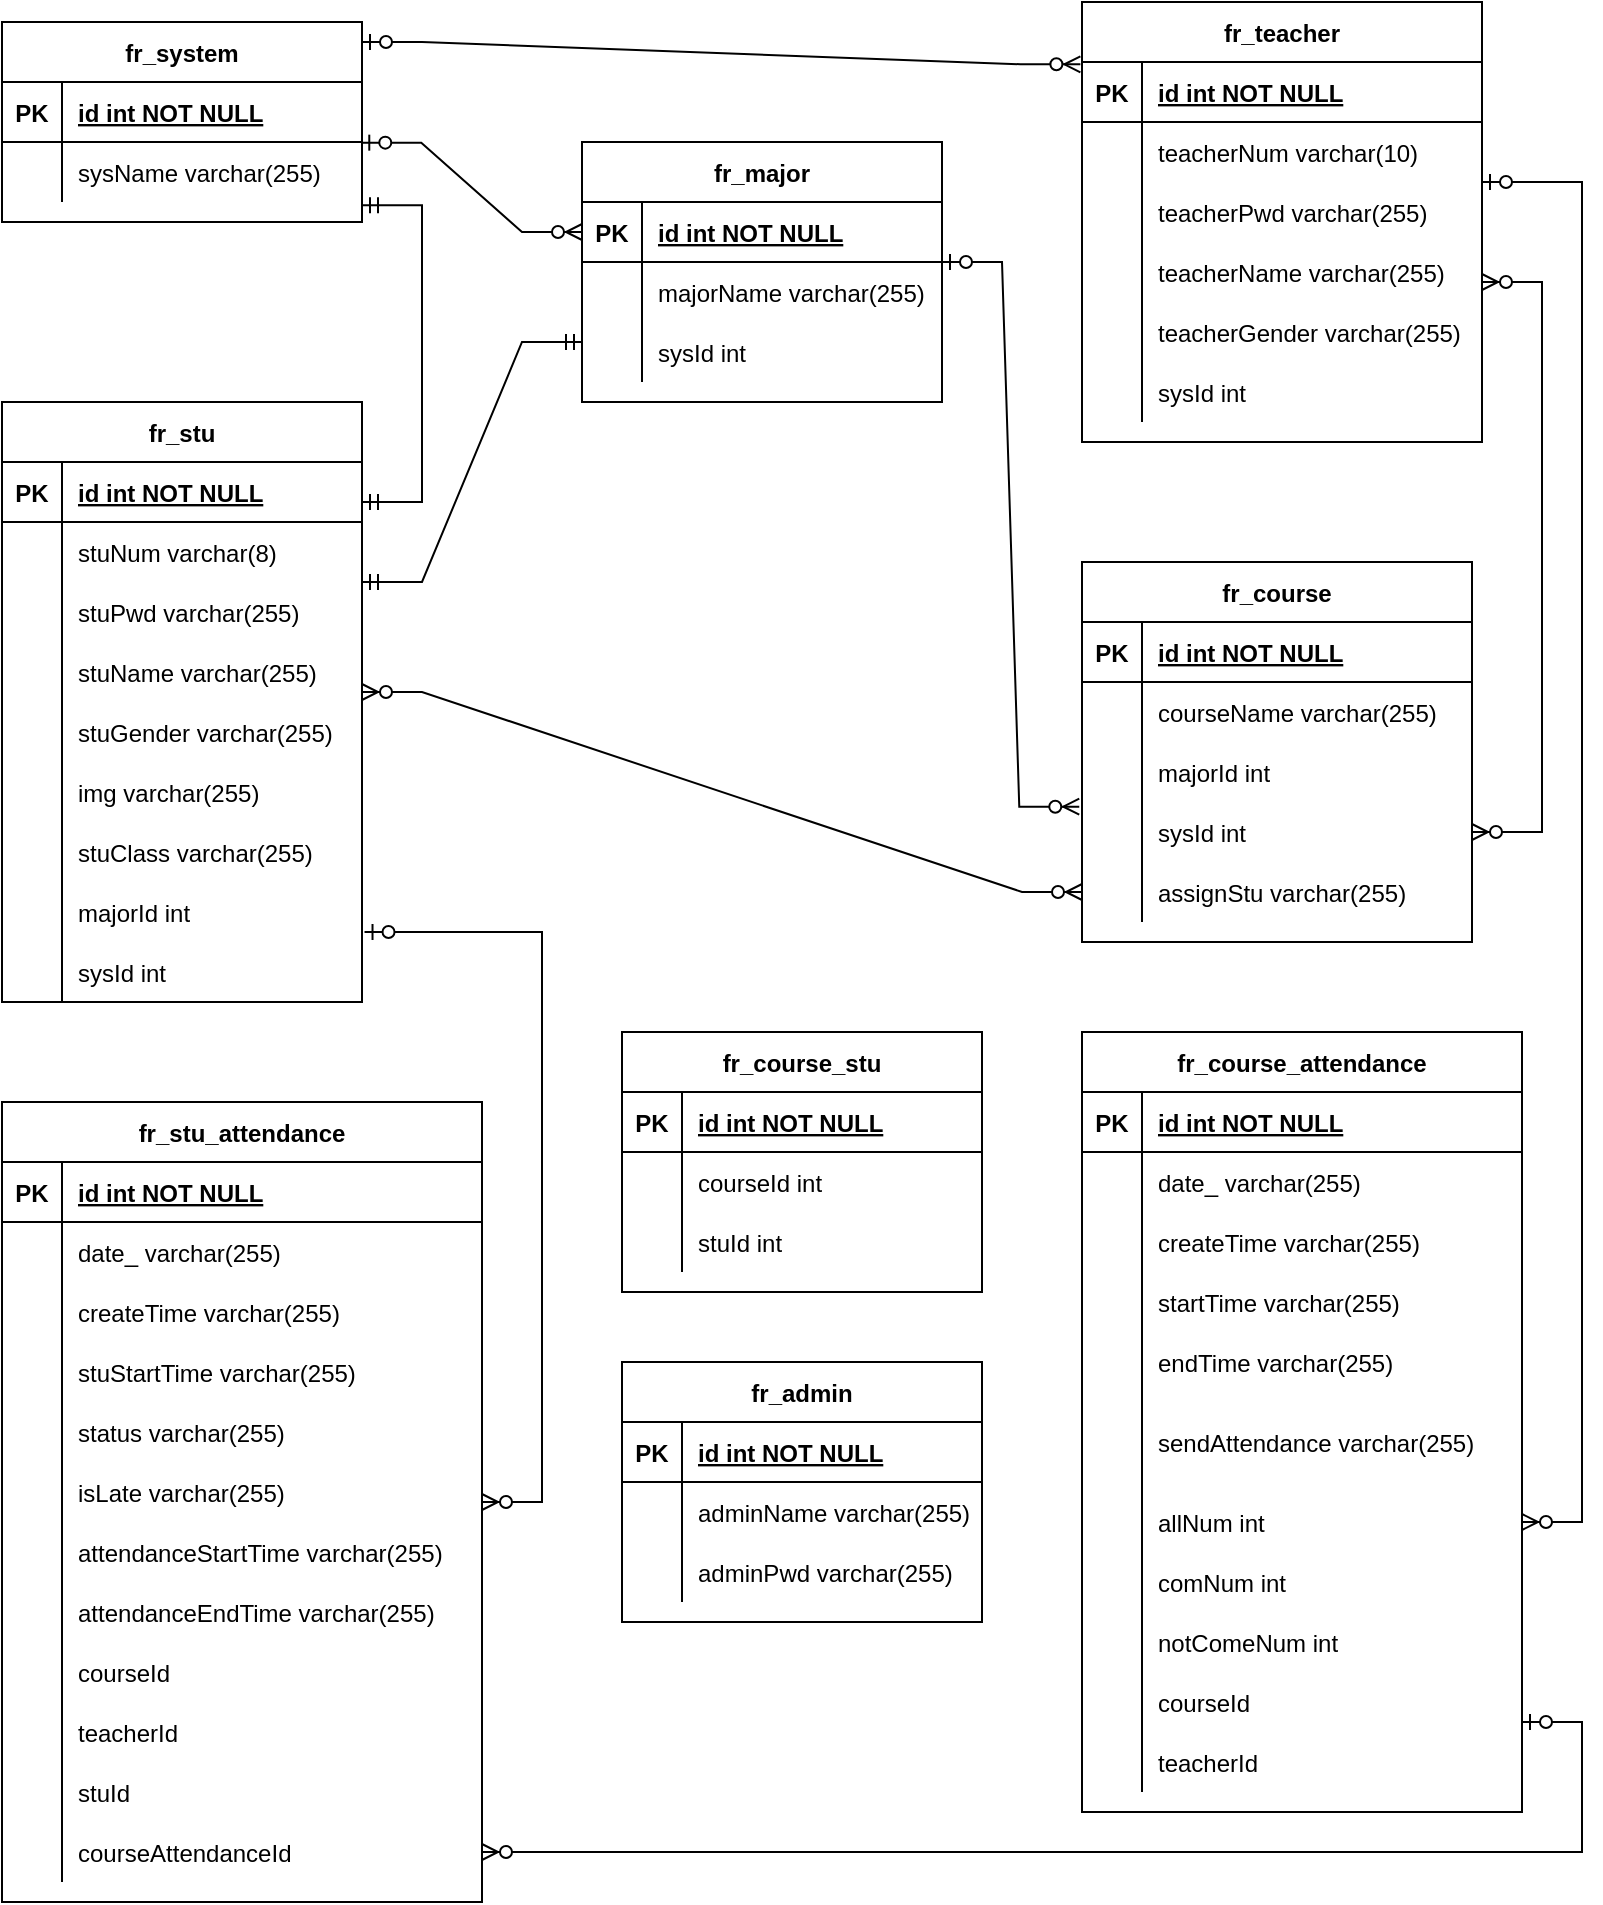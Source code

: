 <mxfile version="18.0.0" type="github">
  <diagram id="R2lEEEUBdFMjLlhIrx00" name="Page-1">
    <mxGraphModel dx="2013" dy="1135" grid="1" gridSize="10" guides="1" tooltips="1" connect="1" arrows="1" fold="1" page="1" pageScale="1" pageWidth="3300" pageHeight="4681" math="0" shadow="0" extFonts="Permanent Marker^https://fonts.googleapis.com/css?family=Permanent+Marker">
      <root>
        <object label="" id="0">
          <mxCell />
        </object>
        <mxCell id="1" parent="0" />
        <mxCell id="ht20_wBuJNj3DPkFmSNI-44" value="fr_admin" style="shape=table;startSize=30;container=1;collapsible=1;childLayout=tableLayout;fixedRows=1;rowLines=0;fontStyle=1;align=center;resizeLast=1;" parent="1" vertex="1">
          <mxGeometry x="1110" y="1380" width="180" height="130" as="geometry">
            <mxRectangle x="60" y="110" width="80" height="30" as="alternateBounds" />
          </mxGeometry>
        </mxCell>
        <mxCell id="ht20_wBuJNj3DPkFmSNI-45" value="" style="shape=tableRow;horizontal=0;startSize=0;swimlaneHead=0;swimlaneBody=0;fillColor=none;collapsible=0;dropTarget=0;points=[[0,0.5],[1,0.5]];portConstraint=eastwest;top=0;left=0;right=0;bottom=1;" parent="ht20_wBuJNj3DPkFmSNI-44" vertex="1">
          <mxGeometry y="30" width="180" height="30" as="geometry" />
        </mxCell>
        <mxCell id="ht20_wBuJNj3DPkFmSNI-46" value="PK" style="shape=partialRectangle;connectable=0;fillColor=none;top=0;left=0;bottom=0;right=0;fontStyle=1;overflow=hidden;" parent="ht20_wBuJNj3DPkFmSNI-45" vertex="1">
          <mxGeometry width="30" height="30" as="geometry">
            <mxRectangle width="30" height="30" as="alternateBounds" />
          </mxGeometry>
        </mxCell>
        <mxCell id="ht20_wBuJNj3DPkFmSNI-47" value="id int NOT NULL" style="shape=partialRectangle;connectable=0;fillColor=none;top=0;left=0;bottom=0;right=0;align=left;spacingLeft=6;fontStyle=5;overflow=hidden;" parent="ht20_wBuJNj3DPkFmSNI-45" vertex="1">
          <mxGeometry x="30" width="150" height="30" as="geometry">
            <mxRectangle width="150" height="30" as="alternateBounds" />
          </mxGeometry>
        </mxCell>
        <mxCell id="ht20_wBuJNj3DPkFmSNI-48" value="" style="shape=tableRow;horizontal=0;startSize=0;swimlaneHead=0;swimlaneBody=0;fillColor=none;collapsible=0;dropTarget=0;points=[[0,0.5],[1,0.5]];portConstraint=eastwest;top=0;left=0;right=0;bottom=0;" parent="ht20_wBuJNj3DPkFmSNI-44" vertex="1">
          <mxGeometry y="60" width="180" height="30" as="geometry" />
        </mxCell>
        <mxCell id="ht20_wBuJNj3DPkFmSNI-49" value="" style="shape=partialRectangle;connectable=0;fillColor=none;top=0;left=0;bottom=0;right=0;editable=1;overflow=hidden;" parent="ht20_wBuJNj3DPkFmSNI-48" vertex="1">
          <mxGeometry width="30" height="30" as="geometry">
            <mxRectangle width="30" height="30" as="alternateBounds" />
          </mxGeometry>
        </mxCell>
        <mxCell id="ht20_wBuJNj3DPkFmSNI-50" value="adminName varchar(255)" style="shape=partialRectangle;connectable=0;fillColor=none;top=0;left=0;bottom=0;right=0;align=left;spacingLeft=6;overflow=hidden;" parent="ht20_wBuJNj3DPkFmSNI-48" vertex="1">
          <mxGeometry x="30" width="150" height="30" as="geometry">
            <mxRectangle width="150" height="30" as="alternateBounds" />
          </mxGeometry>
        </mxCell>
        <mxCell id="ht20_wBuJNj3DPkFmSNI-51" value="" style="shape=tableRow;horizontal=0;startSize=0;swimlaneHead=0;swimlaneBody=0;fillColor=none;collapsible=0;dropTarget=0;points=[[0,0.5],[1,0.5]];portConstraint=eastwest;top=0;left=0;right=0;bottom=0;" parent="ht20_wBuJNj3DPkFmSNI-44" vertex="1">
          <mxGeometry y="90" width="180" height="30" as="geometry" />
        </mxCell>
        <mxCell id="ht20_wBuJNj3DPkFmSNI-52" value="" style="shape=partialRectangle;connectable=0;fillColor=none;top=0;left=0;bottom=0;right=0;editable=1;overflow=hidden;" parent="ht20_wBuJNj3DPkFmSNI-51" vertex="1">
          <mxGeometry width="30" height="30" as="geometry">
            <mxRectangle width="30" height="30" as="alternateBounds" />
          </mxGeometry>
        </mxCell>
        <mxCell id="ht20_wBuJNj3DPkFmSNI-53" value="adminPwd varchar(255)" style="shape=partialRectangle;connectable=0;fillColor=none;top=0;left=0;bottom=0;right=0;align=left;spacingLeft=6;overflow=hidden;" parent="ht20_wBuJNj3DPkFmSNI-51" vertex="1">
          <mxGeometry x="30" width="150" height="30" as="geometry">
            <mxRectangle width="150" height="30" as="alternateBounds" />
          </mxGeometry>
        </mxCell>
        <mxCell id="e7zQ9CCzIUAuSLmnxXIn-1" value="fr_stu" style="shape=table;startSize=30;container=1;collapsible=1;childLayout=tableLayout;fixedRows=1;rowLines=0;fontStyle=1;align=center;resizeLast=1;" parent="1" vertex="1">
          <mxGeometry x="800" y="900" width="180" height="300" as="geometry">
            <mxRectangle x="390" y="60" width="70" height="30" as="alternateBounds" />
          </mxGeometry>
        </mxCell>
        <mxCell id="e7zQ9CCzIUAuSLmnxXIn-2" value="" style="shape=tableRow;horizontal=0;startSize=0;swimlaneHead=0;swimlaneBody=0;fillColor=none;collapsible=0;dropTarget=0;points=[[0,0.5],[1,0.5]];portConstraint=eastwest;top=0;left=0;right=0;bottom=1;" parent="e7zQ9CCzIUAuSLmnxXIn-1" vertex="1">
          <mxGeometry y="30" width="180" height="30" as="geometry" />
        </mxCell>
        <mxCell id="e7zQ9CCzIUAuSLmnxXIn-3" value="PK" style="shape=partialRectangle;connectable=0;fillColor=none;top=0;left=0;bottom=0;right=0;fontStyle=1;overflow=hidden;" parent="e7zQ9CCzIUAuSLmnxXIn-2" vertex="1">
          <mxGeometry width="30" height="30" as="geometry">
            <mxRectangle width="30" height="30" as="alternateBounds" />
          </mxGeometry>
        </mxCell>
        <mxCell id="e7zQ9CCzIUAuSLmnxXIn-4" value="id int NOT NULL" style="shape=partialRectangle;connectable=0;fillColor=none;top=0;left=0;bottom=0;right=0;align=left;spacingLeft=6;fontStyle=5;overflow=hidden;" parent="e7zQ9CCzIUAuSLmnxXIn-2" vertex="1">
          <mxGeometry x="30" width="150" height="30" as="geometry">
            <mxRectangle width="150" height="30" as="alternateBounds" />
          </mxGeometry>
        </mxCell>
        <mxCell id="e7zQ9CCzIUAuSLmnxXIn-5" value="" style="shape=tableRow;horizontal=0;startSize=0;swimlaneHead=0;swimlaneBody=0;fillColor=none;collapsible=0;dropTarget=0;points=[[0,0.5],[1,0.5]];portConstraint=eastwest;top=0;left=0;right=0;bottom=0;" parent="e7zQ9CCzIUAuSLmnxXIn-1" vertex="1">
          <mxGeometry y="60" width="180" height="30" as="geometry" />
        </mxCell>
        <mxCell id="e7zQ9CCzIUAuSLmnxXIn-6" value="" style="shape=partialRectangle;connectable=0;fillColor=none;top=0;left=0;bottom=0;right=0;editable=1;overflow=hidden;" parent="e7zQ9CCzIUAuSLmnxXIn-5" vertex="1">
          <mxGeometry width="30" height="30" as="geometry">
            <mxRectangle width="30" height="30" as="alternateBounds" />
          </mxGeometry>
        </mxCell>
        <mxCell id="e7zQ9CCzIUAuSLmnxXIn-7" value="stuNum varchar(8)" style="shape=partialRectangle;connectable=0;fillColor=none;top=0;left=0;bottom=0;right=0;align=left;spacingLeft=6;overflow=hidden;" parent="e7zQ9CCzIUAuSLmnxXIn-5" vertex="1">
          <mxGeometry x="30" width="150" height="30" as="geometry">
            <mxRectangle width="150" height="30" as="alternateBounds" />
          </mxGeometry>
        </mxCell>
        <mxCell id="e7zQ9CCzIUAuSLmnxXIn-8" value="" style="shape=tableRow;horizontal=0;startSize=0;swimlaneHead=0;swimlaneBody=0;fillColor=none;collapsible=0;dropTarget=0;points=[[0,0.5],[1,0.5]];portConstraint=eastwest;top=0;left=0;right=0;bottom=0;" parent="e7zQ9CCzIUAuSLmnxXIn-1" vertex="1">
          <mxGeometry y="90" width="180" height="30" as="geometry" />
        </mxCell>
        <mxCell id="e7zQ9CCzIUAuSLmnxXIn-9" value="" style="shape=partialRectangle;connectable=0;fillColor=none;top=0;left=0;bottom=0;right=0;editable=1;overflow=hidden;" parent="e7zQ9CCzIUAuSLmnxXIn-8" vertex="1">
          <mxGeometry width="30" height="30" as="geometry">
            <mxRectangle width="30" height="30" as="alternateBounds" />
          </mxGeometry>
        </mxCell>
        <mxCell id="e7zQ9CCzIUAuSLmnxXIn-10" value="stuPwd varchar(255)" style="shape=partialRectangle;connectable=0;fillColor=none;top=0;left=0;bottom=0;right=0;align=left;spacingLeft=6;overflow=hidden;" parent="e7zQ9CCzIUAuSLmnxXIn-8" vertex="1">
          <mxGeometry x="30" width="150" height="30" as="geometry">
            <mxRectangle width="150" height="30" as="alternateBounds" />
          </mxGeometry>
        </mxCell>
        <mxCell id="e7zQ9CCzIUAuSLmnxXIn-11" value="" style="shape=tableRow;horizontal=0;startSize=0;swimlaneHead=0;swimlaneBody=0;fillColor=none;collapsible=0;dropTarget=0;points=[[0,0.5],[1,0.5]];portConstraint=eastwest;top=0;left=0;right=0;bottom=0;" parent="e7zQ9CCzIUAuSLmnxXIn-1" vertex="1">
          <mxGeometry y="120" width="180" height="30" as="geometry" />
        </mxCell>
        <mxCell id="e7zQ9CCzIUAuSLmnxXIn-12" value="" style="shape=partialRectangle;connectable=0;fillColor=none;top=0;left=0;bottom=0;right=0;editable=1;overflow=hidden;" parent="e7zQ9CCzIUAuSLmnxXIn-11" vertex="1">
          <mxGeometry width="30" height="30" as="geometry">
            <mxRectangle width="30" height="30" as="alternateBounds" />
          </mxGeometry>
        </mxCell>
        <mxCell id="e7zQ9CCzIUAuSLmnxXIn-13" value="stuName varchar(255)" style="shape=partialRectangle;connectable=0;fillColor=none;top=0;left=0;bottom=0;right=0;align=left;spacingLeft=6;overflow=hidden;" parent="e7zQ9CCzIUAuSLmnxXIn-11" vertex="1">
          <mxGeometry x="30" width="150" height="30" as="geometry">
            <mxRectangle width="150" height="30" as="alternateBounds" />
          </mxGeometry>
        </mxCell>
        <mxCell id="e7zQ9CCzIUAuSLmnxXIn-14" value="" style="shape=tableRow;horizontal=0;startSize=0;swimlaneHead=0;swimlaneBody=0;fillColor=none;collapsible=0;dropTarget=0;points=[[0,0.5],[1,0.5]];portConstraint=eastwest;top=0;left=0;right=0;bottom=0;" parent="e7zQ9CCzIUAuSLmnxXIn-1" vertex="1">
          <mxGeometry y="150" width="180" height="30" as="geometry" />
        </mxCell>
        <mxCell id="e7zQ9CCzIUAuSLmnxXIn-15" value="" style="shape=partialRectangle;connectable=0;fillColor=none;top=0;left=0;bottom=0;right=0;editable=1;overflow=hidden;" parent="e7zQ9CCzIUAuSLmnxXIn-14" vertex="1">
          <mxGeometry width="30" height="30" as="geometry">
            <mxRectangle width="30" height="30" as="alternateBounds" />
          </mxGeometry>
        </mxCell>
        <mxCell id="e7zQ9CCzIUAuSLmnxXIn-16" value="stuGender varchar(255)" style="shape=partialRectangle;connectable=0;fillColor=none;top=0;left=0;bottom=0;right=0;align=left;spacingLeft=6;overflow=hidden;" parent="e7zQ9CCzIUAuSLmnxXIn-14" vertex="1">
          <mxGeometry x="30" width="150" height="30" as="geometry">
            <mxRectangle width="150" height="30" as="alternateBounds" />
          </mxGeometry>
        </mxCell>
        <mxCell id="e7zQ9CCzIUAuSLmnxXIn-17" value="" style="shape=tableRow;horizontal=0;startSize=0;swimlaneHead=0;swimlaneBody=0;fillColor=none;collapsible=0;dropTarget=0;points=[[0,0.5],[1,0.5]];portConstraint=eastwest;top=0;left=0;right=0;bottom=0;" parent="e7zQ9CCzIUAuSLmnxXIn-1" vertex="1">
          <mxGeometry y="180" width="180" height="30" as="geometry" />
        </mxCell>
        <mxCell id="e7zQ9CCzIUAuSLmnxXIn-18" value="" style="shape=partialRectangle;connectable=0;fillColor=none;top=0;left=0;bottom=0;right=0;editable=1;overflow=hidden;" parent="e7zQ9CCzIUAuSLmnxXIn-17" vertex="1">
          <mxGeometry width="30" height="30" as="geometry">
            <mxRectangle width="30" height="30" as="alternateBounds" />
          </mxGeometry>
        </mxCell>
        <mxCell id="e7zQ9CCzIUAuSLmnxXIn-19" value="img varchar(255)" style="shape=partialRectangle;connectable=0;fillColor=none;top=0;left=0;bottom=0;right=0;align=left;spacingLeft=6;overflow=hidden;" parent="e7zQ9CCzIUAuSLmnxXIn-17" vertex="1">
          <mxGeometry x="30" width="150" height="30" as="geometry">
            <mxRectangle width="150" height="30" as="alternateBounds" />
          </mxGeometry>
        </mxCell>
        <mxCell id="e7zQ9CCzIUAuSLmnxXIn-20" value="" style="shape=tableRow;horizontal=0;startSize=0;swimlaneHead=0;swimlaneBody=0;fillColor=none;collapsible=0;dropTarget=0;points=[[0,0.5],[1,0.5]];portConstraint=eastwest;top=0;left=0;right=0;bottom=0;" parent="e7zQ9CCzIUAuSLmnxXIn-1" vertex="1">
          <mxGeometry y="210" width="180" height="30" as="geometry" />
        </mxCell>
        <mxCell id="e7zQ9CCzIUAuSLmnxXIn-21" value="" style="shape=partialRectangle;connectable=0;fillColor=none;top=0;left=0;bottom=0;right=0;editable=1;overflow=hidden;" parent="e7zQ9CCzIUAuSLmnxXIn-20" vertex="1">
          <mxGeometry width="30" height="30" as="geometry">
            <mxRectangle width="30" height="30" as="alternateBounds" />
          </mxGeometry>
        </mxCell>
        <mxCell id="e7zQ9CCzIUAuSLmnxXIn-22" value="stuClass varchar(255)" style="shape=partialRectangle;connectable=0;fillColor=none;top=0;left=0;bottom=0;right=0;align=left;spacingLeft=6;overflow=hidden;" parent="e7zQ9CCzIUAuSLmnxXIn-20" vertex="1">
          <mxGeometry x="30" width="150" height="30" as="geometry">
            <mxRectangle width="150" height="30" as="alternateBounds" />
          </mxGeometry>
        </mxCell>
        <mxCell id="e7zQ9CCzIUAuSLmnxXIn-23" value="" style="shape=tableRow;horizontal=0;startSize=0;swimlaneHead=0;swimlaneBody=0;fillColor=none;collapsible=0;dropTarget=0;points=[[0,0.5],[1,0.5]];portConstraint=eastwest;top=0;left=0;right=0;bottom=0;" parent="e7zQ9CCzIUAuSLmnxXIn-1" vertex="1">
          <mxGeometry y="240" width="180" height="30" as="geometry" />
        </mxCell>
        <mxCell id="e7zQ9CCzIUAuSLmnxXIn-24" value="" style="shape=partialRectangle;connectable=0;fillColor=none;top=0;left=0;bottom=0;right=0;editable=1;overflow=hidden;" parent="e7zQ9CCzIUAuSLmnxXIn-23" vertex="1">
          <mxGeometry width="30" height="30" as="geometry">
            <mxRectangle width="30" height="30" as="alternateBounds" />
          </mxGeometry>
        </mxCell>
        <mxCell id="e7zQ9CCzIUAuSLmnxXIn-25" value="majorId int " style="shape=partialRectangle;connectable=0;fillColor=none;top=0;left=0;bottom=0;right=0;align=left;spacingLeft=6;overflow=hidden;" parent="e7zQ9CCzIUAuSLmnxXIn-23" vertex="1">
          <mxGeometry x="30" width="150" height="30" as="geometry">
            <mxRectangle width="150" height="30" as="alternateBounds" />
          </mxGeometry>
        </mxCell>
        <mxCell id="e7zQ9CCzIUAuSLmnxXIn-26" value="" style="shape=tableRow;horizontal=0;startSize=0;swimlaneHead=0;swimlaneBody=0;fillColor=none;collapsible=0;dropTarget=0;points=[[0,0.5],[1,0.5]];portConstraint=eastwest;top=0;left=0;right=0;bottom=0;" parent="e7zQ9CCzIUAuSLmnxXIn-1" vertex="1">
          <mxGeometry y="270" width="180" height="30" as="geometry" />
        </mxCell>
        <mxCell id="e7zQ9CCzIUAuSLmnxXIn-27" value="" style="shape=partialRectangle;connectable=0;fillColor=none;top=0;left=0;bottom=0;right=0;editable=1;overflow=hidden;" parent="e7zQ9CCzIUAuSLmnxXIn-26" vertex="1">
          <mxGeometry width="30" height="30" as="geometry">
            <mxRectangle width="30" height="30" as="alternateBounds" />
          </mxGeometry>
        </mxCell>
        <mxCell id="e7zQ9CCzIUAuSLmnxXIn-28" value="sysId int" style="shape=partialRectangle;connectable=0;fillColor=none;top=0;left=0;bottom=0;right=0;align=left;spacingLeft=6;overflow=hidden;" parent="e7zQ9CCzIUAuSLmnxXIn-26" vertex="1">
          <mxGeometry x="30" width="150" height="30" as="geometry">
            <mxRectangle width="150" height="30" as="alternateBounds" />
          </mxGeometry>
        </mxCell>
        <mxCell id="e7zQ9CCzIUAuSLmnxXIn-29" value="fr_teacher" style="shape=table;startSize=30;container=1;collapsible=1;childLayout=tableLayout;fixedRows=1;rowLines=0;fontStyle=1;align=center;resizeLast=1;" parent="1" vertex="1">
          <mxGeometry x="1340" y="700" width="200" height="220" as="geometry">
            <mxRectangle x="280" y="170" width="90" height="30" as="alternateBounds" />
          </mxGeometry>
        </mxCell>
        <mxCell id="e7zQ9CCzIUAuSLmnxXIn-30" value="" style="shape=tableRow;horizontal=0;startSize=0;swimlaneHead=0;swimlaneBody=0;fillColor=none;collapsible=0;dropTarget=0;points=[[0,0.5],[1,0.5]];portConstraint=eastwest;top=0;left=0;right=0;bottom=1;" parent="e7zQ9CCzIUAuSLmnxXIn-29" vertex="1">
          <mxGeometry y="30" width="200" height="30" as="geometry" />
        </mxCell>
        <mxCell id="e7zQ9CCzIUAuSLmnxXIn-31" value="PK" style="shape=partialRectangle;connectable=0;fillColor=none;top=0;left=0;bottom=0;right=0;fontStyle=1;overflow=hidden;" parent="e7zQ9CCzIUAuSLmnxXIn-30" vertex="1">
          <mxGeometry width="30" height="30" as="geometry">
            <mxRectangle width="30" height="30" as="alternateBounds" />
          </mxGeometry>
        </mxCell>
        <mxCell id="e7zQ9CCzIUAuSLmnxXIn-32" value="id int NOT NULL" style="shape=partialRectangle;connectable=0;fillColor=none;top=0;left=0;bottom=0;right=0;align=left;spacingLeft=6;fontStyle=5;overflow=hidden;" parent="e7zQ9CCzIUAuSLmnxXIn-30" vertex="1">
          <mxGeometry x="30" width="170" height="30" as="geometry">
            <mxRectangle width="170" height="30" as="alternateBounds" />
          </mxGeometry>
        </mxCell>
        <mxCell id="e7zQ9CCzIUAuSLmnxXIn-33" value="" style="shape=tableRow;horizontal=0;startSize=0;swimlaneHead=0;swimlaneBody=0;fillColor=none;collapsible=0;dropTarget=0;points=[[0,0.5],[1,0.5]];portConstraint=eastwest;top=0;left=0;right=0;bottom=0;" parent="e7zQ9CCzIUAuSLmnxXIn-29" vertex="1">
          <mxGeometry y="60" width="200" height="30" as="geometry" />
        </mxCell>
        <mxCell id="e7zQ9CCzIUAuSLmnxXIn-34" value="" style="shape=partialRectangle;connectable=0;fillColor=none;top=0;left=0;bottom=0;right=0;editable=1;overflow=hidden;" parent="e7zQ9CCzIUAuSLmnxXIn-33" vertex="1">
          <mxGeometry width="30" height="30" as="geometry">
            <mxRectangle width="30" height="30" as="alternateBounds" />
          </mxGeometry>
        </mxCell>
        <mxCell id="e7zQ9CCzIUAuSLmnxXIn-35" value="teacherNum varchar(10)" style="shape=partialRectangle;connectable=0;fillColor=none;top=0;left=0;bottom=0;right=0;align=left;spacingLeft=6;overflow=hidden;" parent="e7zQ9CCzIUAuSLmnxXIn-33" vertex="1">
          <mxGeometry x="30" width="170" height="30" as="geometry">
            <mxRectangle width="170" height="30" as="alternateBounds" />
          </mxGeometry>
        </mxCell>
        <mxCell id="e7zQ9CCzIUAuSLmnxXIn-36" value="" style="shape=tableRow;horizontal=0;startSize=0;swimlaneHead=0;swimlaneBody=0;fillColor=none;collapsible=0;dropTarget=0;points=[[0,0.5],[1,0.5]];portConstraint=eastwest;top=0;left=0;right=0;bottom=0;" parent="e7zQ9CCzIUAuSLmnxXIn-29" vertex="1">
          <mxGeometry y="90" width="200" height="30" as="geometry" />
        </mxCell>
        <mxCell id="e7zQ9CCzIUAuSLmnxXIn-37" value="" style="shape=partialRectangle;connectable=0;fillColor=none;top=0;left=0;bottom=0;right=0;editable=1;overflow=hidden;" parent="e7zQ9CCzIUAuSLmnxXIn-36" vertex="1">
          <mxGeometry width="30" height="30" as="geometry">
            <mxRectangle width="30" height="30" as="alternateBounds" />
          </mxGeometry>
        </mxCell>
        <mxCell id="e7zQ9CCzIUAuSLmnxXIn-38" value="teacherPwd varchar(255)" style="shape=partialRectangle;connectable=0;fillColor=none;top=0;left=0;bottom=0;right=0;align=left;spacingLeft=6;overflow=hidden;" parent="e7zQ9CCzIUAuSLmnxXIn-36" vertex="1">
          <mxGeometry x="30" width="170" height="30" as="geometry">
            <mxRectangle width="170" height="30" as="alternateBounds" />
          </mxGeometry>
        </mxCell>
        <mxCell id="e7zQ9CCzIUAuSLmnxXIn-39" value="" style="shape=tableRow;horizontal=0;startSize=0;swimlaneHead=0;swimlaneBody=0;fillColor=none;collapsible=0;dropTarget=0;points=[[0,0.5],[1,0.5]];portConstraint=eastwest;top=0;left=0;right=0;bottom=0;" parent="e7zQ9CCzIUAuSLmnxXIn-29" vertex="1">
          <mxGeometry y="120" width="200" height="30" as="geometry" />
        </mxCell>
        <mxCell id="e7zQ9CCzIUAuSLmnxXIn-40" value="" style="shape=partialRectangle;connectable=0;fillColor=none;top=0;left=0;bottom=0;right=0;editable=1;overflow=hidden;" parent="e7zQ9CCzIUAuSLmnxXIn-39" vertex="1">
          <mxGeometry width="30" height="30" as="geometry">
            <mxRectangle width="30" height="30" as="alternateBounds" />
          </mxGeometry>
        </mxCell>
        <mxCell id="e7zQ9CCzIUAuSLmnxXIn-41" value="teacherName varchar(255)" style="shape=partialRectangle;connectable=0;fillColor=none;top=0;left=0;bottom=0;right=0;align=left;spacingLeft=6;overflow=hidden;" parent="e7zQ9CCzIUAuSLmnxXIn-39" vertex="1">
          <mxGeometry x="30" width="170" height="30" as="geometry">
            <mxRectangle width="170" height="30" as="alternateBounds" />
          </mxGeometry>
        </mxCell>
        <mxCell id="e7zQ9CCzIUAuSLmnxXIn-42" value="" style="shape=tableRow;horizontal=0;startSize=0;swimlaneHead=0;swimlaneBody=0;fillColor=none;collapsible=0;dropTarget=0;points=[[0,0.5],[1,0.5]];portConstraint=eastwest;top=0;left=0;right=0;bottom=0;" parent="e7zQ9CCzIUAuSLmnxXIn-29" vertex="1">
          <mxGeometry y="150" width="200" height="30" as="geometry" />
        </mxCell>
        <mxCell id="e7zQ9CCzIUAuSLmnxXIn-43" value="" style="shape=partialRectangle;connectable=0;fillColor=none;top=0;left=0;bottom=0;right=0;editable=1;overflow=hidden;" parent="e7zQ9CCzIUAuSLmnxXIn-42" vertex="1">
          <mxGeometry width="30" height="30" as="geometry">
            <mxRectangle width="30" height="30" as="alternateBounds" />
          </mxGeometry>
        </mxCell>
        <mxCell id="e7zQ9CCzIUAuSLmnxXIn-44" value="teacherGender varchar(255)" style="shape=partialRectangle;connectable=0;fillColor=none;top=0;left=0;bottom=0;right=0;align=left;spacingLeft=6;overflow=hidden;" parent="e7zQ9CCzIUAuSLmnxXIn-42" vertex="1">
          <mxGeometry x="30" width="170" height="30" as="geometry">
            <mxRectangle width="170" height="30" as="alternateBounds" />
          </mxGeometry>
        </mxCell>
        <mxCell id="e7zQ9CCzIUAuSLmnxXIn-48" value="" style="shape=tableRow;horizontal=0;startSize=0;swimlaneHead=0;swimlaneBody=0;fillColor=none;collapsible=0;dropTarget=0;points=[[0,0.5],[1,0.5]];portConstraint=eastwest;top=0;left=0;right=0;bottom=0;" parent="e7zQ9CCzIUAuSLmnxXIn-29" vertex="1">
          <mxGeometry y="180" width="200" height="30" as="geometry" />
        </mxCell>
        <mxCell id="e7zQ9CCzIUAuSLmnxXIn-49" value="" style="shape=partialRectangle;connectable=0;fillColor=none;top=0;left=0;bottom=0;right=0;editable=1;overflow=hidden;" parent="e7zQ9CCzIUAuSLmnxXIn-48" vertex="1">
          <mxGeometry width="30" height="30" as="geometry">
            <mxRectangle width="30" height="30" as="alternateBounds" />
          </mxGeometry>
        </mxCell>
        <mxCell id="e7zQ9CCzIUAuSLmnxXIn-50" value="sysId int" style="shape=partialRectangle;connectable=0;fillColor=none;top=0;left=0;bottom=0;right=0;align=left;spacingLeft=6;overflow=hidden;" parent="e7zQ9CCzIUAuSLmnxXIn-48" vertex="1">
          <mxGeometry x="30" width="170" height="30" as="geometry">
            <mxRectangle width="170" height="30" as="alternateBounds" />
          </mxGeometry>
        </mxCell>
        <mxCell id="e7zQ9CCzIUAuSLmnxXIn-51" value="fr_major" style="shape=table;startSize=30;container=1;collapsible=1;childLayout=tableLayout;fixedRows=1;rowLines=0;fontStyle=1;align=center;resizeLast=1;" parent="1" vertex="1">
          <mxGeometry x="1090" y="770" width="180" height="130" as="geometry">
            <mxRectangle x="95" y="250" width="80" height="30" as="alternateBounds" />
          </mxGeometry>
        </mxCell>
        <mxCell id="e7zQ9CCzIUAuSLmnxXIn-52" value="" style="shape=tableRow;horizontal=0;startSize=0;swimlaneHead=0;swimlaneBody=0;fillColor=none;collapsible=0;dropTarget=0;points=[[0,0.5],[1,0.5]];portConstraint=eastwest;top=0;left=0;right=0;bottom=1;" parent="e7zQ9CCzIUAuSLmnxXIn-51" vertex="1">
          <mxGeometry y="30" width="180" height="30" as="geometry" />
        </mxCell>
        <mxCell id="e7zQ9CCzIUAuSLmnxXIn-53" value="PK" style="shape=partialRectangle;connectable=0;fillColor=none;top=0;left=0;bottom=0;right=0;fontStyle=1;overflow=hidden;" parent="e7zQ9CCzIUAuSLmnxXIn-52" vertex="1">
          <mxGeometry width="30" height="30" as="geometry">
            <mxRectangle width="30" height="30" as="alternateBounds" />
          </mxGeometry>
        </mxCell>
        <mxCell id="e7zQ9CCzIUAuSLmnxXIn-54" value="id int NOT NULL" style="shape=partialRectangle;connectable=0;fillColor=none;top=0;left=0;bottom=0;right=0;align=left;spacingLeft=6;fontStyle=5;overflow=hidden;" parent="e7zQ9CCzIUAuSLmnxXIn-52" vertex="1">
          <mxGeometry x="30" width="150" height="30" as="geometry">
            <mxRectangle width="150" height="30" as="alternateBounds" />
          </mxGeometry>
        </mxCell>
        <mxCell id="e7zQ9CCzIUAuSLmnxXIn-55" value="" style="shape=tableRow;horizontal=0;startSize=0;swimlaneHead=0;swimlaneBody=0;fillColor=none;collapsible=0;dropTarget=0;points=[[0,0.5],[1,0.5]];portConstraint=eastwest;top=0;left=0;right=0;bottom=0;" parent="e7zQ9CCzIUAuSLmnxXIn-51" vertex="1">
          <mxGeometry y="60" width="180" height="30" as="geometry" />
        </mxCell>
        <mxCell id="e7zQ9CCzIUAuSLmnxXIn-56" value="" style="shape=partialRectangle;connectable=0;fillColor=none;top=0;left=0;bottom=0;right=0;editable=1;overflow=hidden;" parent="e7zQ9CCzIUAuSLmnxXIn-55" vertex="1">
          <mxGeometry width="30" height="30" as="geometry">
            <mxRectangle width="30" height="30" as="alternateBounds" />
          </mxGeometry>
        </mxCell>
        <mxCell id="e7zQ9CCzIUAuSLmnxXIn-57" value="majorName varchar(255)" style="shape=partialRectangle;connectable=0;fillColor=none;top=0;left=0;bottom=0;right=0;align=left;spacingLeft=6;overflow=hidden;" parent="e7zQ9CCzIUAuSLmnxXIn-55" vertex="1">
          <mxGeometry x="30" width="150" height="30" as="geometry">
            <mxRectangle width="150" height="30" as="alternateBounds" />
          </mxGeometry>
        </mxCell>
        <mxCell id="e7zQ9CCzIUAuSLmnxXIn-58" value="" style="shape=tableRow;horizontal=0;startSize=0;swimlaneHead=0;swimlaneBody=0;fillColor=none;collapsible=0;dropTarget=0;points=[[0,0.5],[1,0.5]];portConstraint=eastwest;top=0;left=0;right=0;bottom=0;" parent="e7zQ9CCzIUAuSLmnxXIn-51" vertex="1">
          <mxGeometry y="90" width="180" height="30" as="geometry" />
        </mxCell>
        <mxCell id="e7zQ9CCzIUAuSLmnxXIn-59" value="" style="shape=partialRectangle;connectable=0;fillColor=none;top=0;left=0;bottom=0;right=0;editable=1;overflow=hidden;" parent="e7zQ9CCzIUAuSLmnxXIn-58" vertex="1">
          <mxGeometry width="30" height="30" as="geometry">
            <mxRectangle width="30" height="30" as="alternateBounds" />
          </mxGeometry>
        </mxCell>
        <mxCell id="e7zQ9CCzIUAuSLmnxXIn-60" value="sysId int" style="shape=partialRectangle;connectable=0;fillColor=none;top=0;left=0;bottom=0;right=0;align=left;spacingLeft=6;overflow=hidden;" parent="e7zQ9CCzIUAuSLmnxXIn-58" vertex="1">
          <mxGeometry x="30" width="150" height="30" as="geometry">
            <mxRectangle width="150" height="30" as="alternateBounds" />
          </mxGeometry>
        </mxCell>
        <mxCell id="e7zQ9CCzIUAuSLmnxXIn-64" value="fr_system" style="shape=table;startSize=30;container=1;collapsible=1;childLayout=tableLayout;fixedRows=1;rowLines=0;fontStyle=1;align=center;resizeLast=1;" parent="1" vertex="1">
          <mxGeometry x="800" y="710" width="180" height="100" as="geometry">
            <mxRectangle x="50" y="420" width="90" height="30" as="alternateBounds" />
          </mxGeometry>
        </mxCell>
        <mxCell id="e7zQ9CCzIUAuSLmnxXIn-65" value="" style="shape=tableRow;horizontal=0;startSize=0;swimlaneHead=0;swimlaneBody=0;fillColor=none;collapsible=0;dropTarget=0;points=[[0,0.5],[1,0.5]];portConstraint=eastwest;top=0;left=0;right=0;bottom=1;" parent="e7zQ9CCzIUAuSLmnxXIn-64" vertex="1">
          <mxGeometry y="30" width="180" height="30" as="geometry" />
        </mxCell>
        <mxCell id="e7zQ9CCzIUAuSLmnxXIn-66" value="PK" style="shape=partialRectangle;connectable=0;fillColor=none;top=0;left=0;bottom=0;right=0;fontStyle=1;overflow=hidden;" parent="e7zQ9CCzIUAuSLmnxXIn-65" vertex="1">
          <mxGeometry width="30" height="30" as="geometry">
            <mxRectangle width="30" height="30" as="alternateBounds" />
          </mxGeometry>
        </mxCell>
        <mxCell id="e7zQ9CCzIUAuSLmnxXIn-67" value="id int NOT NULL" style="shape=partialRectangle;connectable=0;fillColor=none;top=0;left=0;bottom=0;right=0;align=left;spacingLeft=6;fontStyle=5;overflow=hidden;" parent="e7zQ9CCzIUAuSLmnxXIn-65" vertex="1">
          <mxGeometry x="30" width="150" height="30" as="geometry">
            <mxRectangle width="150" height="30" as="alternateBounds" />
          </mxGeometry>
        </mxCell>
        <mxCell id="e7zQ9CCzIUAuSLmnxXIn-68" value="" style="shape=tableRow;horizontal=0;startSize=0;swimlaneHead=0;swimlaneBody=0;fillColor=none;collapsible=0;dropTarget=0;points=[[0,0.5],[1,0.5]];portConstraint=eastwest;top=0;left=0;right=0;bottom=0;" parent="e7zQ9CCzIUAuSLmnxXIn-64" vertex="1">
          <mxGeometry y="60" width="180" height="30" as="geometry" />
        </mxCell>
        <mxCell id="e7zQ9CCzIUAuSLmnxXIn-69" value="" style="shape=partialRectangle;connectable=0;fillColor=none;top=0;left=0;bottom=0;right=0;editable=1;overflow=hidden;" parent="e7zQ9CCzIUAuSLmnxXIn-68" vertex="1">
          <mxGeometry width="30" height="30" as="geometry">
            <mxRectangle width="30" height="30" as="alternateBounds" />
          </mxGeometry>
        </mxCell>
        <mxCell id="e7zQ9CCzIUAuSLmnxXIn-70" value="sysName varchar(255)" style="shape=partialRectangle;connectable=0;fillColor=none;top=0;left=0;bottom=0;right=0;align=left;spacingLeft=6;overflow=hidden;" parent="e7zQ9CCzIUAuSLmnxXIn-68" vertex="1">
          <mxGeometry x="30" width="150" height="30" as="geometry">
            <mxRectangle width="150" height="30" as="alternateBounds" />
          </mxGeometry>
        </mxCell>
        <mxCell id="e7zQ9CCzIUAuSLmnxXIn-77" value="fr_course" style="shape=table;startSize=30;container=1;collapsible=1;childLayout=tableLayout;fixedRows=1;rowLines=0;fontStyle=1;align=center;resizeLast=1;" parent="1" vertex="1">
          <mxGeometry x="1340" y="980" width="195" height="190" as="geometry">
            <mxRectangle x="685" y="320" width="90" height="30" as="alternateBounds" />
          </mxGeometry>
        </mxCell>
        <mxCell id="e7zQ9CCzIUAuSLmnxXIn-78" value="" style="shape=tableRow;horizontal=0;startSize=0;swimlaneHead=0;swimlaneBody=0;fillColor=none;collapsible=0;dropTarget=0;points=[[0,0.5],[1,0.5]];portConstraint=eastwest;top=0;left=0;right=0;bottom=1;" parent="e7zQ9CCzIUAuSLmnxXIn-77" vertex="1">
          <mxGeometry y="30" width="195" height="30" as="geometry" />
        </mxCell>
        <mxCell id="e7zQ9CCzIUAuSLmnxXIn-79" value="PK" style="shape=partialRectangle;connectable=0;fillColor=none;top=0;left=0;bottom=0;right=0;fontStyle=1;overflow=hidden;" parent="e7zQ9CCzIUAuSLmnxXIn-78" vertex="1">
          <mxGeometry width="30" height="30" as="geometry">
            <mxRectangle width="30" height="30" as="alternateBounds" />
          </mxGeometry>
        </mxCell>
        <mxCell id="e7zQ9CCzIUAuSLmnxXIn-80" value="id int NOT NULL" style="shape=partialRectangle;connectable=0;fillColor=none;top=0;left=0;bottom=0;right=0;align=left;spacingLeft=6;fontStyle=5;overflow=hidden;" parent="e7zQ9CCzIUAuSLmnxXIn-78" vertex="1">
          <mxGeometry x="30" width="165" height="30" as="geometry">
            <mxRectangle width="165" height="30" as="alternateBounds" />
          </mxGeometry>
        </mxCell>
        <mxCell id="e7zQ9CCzIUAuSLmnxXIn-81" value="" style="shape=tableRow;horizontal=0;startSize=0;swimlaneHead=0;swimlaneBody=0;fillColor=none;collapsible=0;dropTarget=0;points=[[0,0.5],[1,0.5]];portConstraint=eastwest;top=0;left=0;right=0;bottom=0;" parent="e7zQ9CCzIUAuSLmnxXIn-77" vertex="1">
          <mxGeometry y="60" width="195" height="30" as="geometry" />
        </mxCell>
        <mxCell id="e7zQ9CCzIUAuSLmnxXIn-82" value="" style="shape=partialRectangle;connectable=0;fillColor=none;top=0;left=0;bottom=0;right=0;editable=1;overflow=hidden;" parent="e7zQ9CCzIUAuSLmnxXIn-81" vertex="1">
          <mxGeometry width="30" height="30" as="geometry">
            <mxRectangle width="30" height="30" as="alternateBounds" />
          </mxGeometry>
        </mxCell>
        <mxCell id="e7zQ9CCzIUAuSLmnxXIn-83" value="courseName varchar(255)" style="shape=partialRectangle;connectable=0;fillColor=none;top=0;left=0;bottom=0;right=0;align=left;spacingLeft=6;overflow=hidden;" parent="e7zQ9CCzIUAuSLmnxXIn-81" vertex="1">
          <mxGeometry x="30" width="165" height="30" as="geometry">
            <mxRectangle width="165" height="30" as="alternateBounds" />
          </mxGeometry>
        </mxCell>
        <mxCell id="e7zQ9CCzIUAuSLmnxXIn-84" value="" style="shape=tableRow;horizontal=0;startSize=0;swimlaneHead=0;swimlaneBody=0;fillColor=none;collapsible=0;dropTarget=0;points=[[0,0.5],[1,0.5]];portConstraint=eastwest;top=0;left=0;right=0;bottom=0;" parent="e7zQ9CCzIUAuSLmnxXIn-77" vertex="1">
          <mxGeometry y="90" width="195" height="30" as="geometry" />
        </mxCell>
        <mxCell id="e7zQ9CCzIUAuSLmnxXIn-85" value="" style="shape=partialRectangle;connectable=0;fillColor=none;top=0;left=0;bottom=0;right=0;editable=1;overflow=hidden;" parent="e7zQ9CCzIUAuSLmnxXIn-84" vertex="1">
          <mxGeometry width="30" height="30" as="geometry">
            <mxRectangle width="30" height="30" as="alternateBounds" />
          </mxGeometry>
        </mxCell>
        <mxCell id="e7zQ9CCzIUAuSLmnxXIn-86" value="majorId int " style="shape=partialRectangle;connectable=0;fillColor=none;top=0;left=0;bottom=0;right=0;align=left;spacingLeft=6;overflow=hidden;" parent="e7zQ9CCzIUAuSLmnxXIn-84" vertex="1">
          <mxGeometry x="30" width="165" height="30" as="geometry">
            <mxRectangle width="165" height="30" as="alternateBounds" />
          </mxGeometry>
        </mxCell>
        <mxCell id="e7zQ9CCzIUAuSLmnxXIn-87" value="" style="shape=tableRow;horizontal=0;startSize=0;swimlaneHead=0;swimlaneBody=0;fillColor=none;collapsible=0;dropTarget=0;points=[[0,0.5],[1,0.5]];portConstraint=eastwest;top=0;left=0;right=0;bottom=0;" parent="e7zQ9CCzIUAuSLmnxXIn-77" vertex="1">
          <mxGeometry y="120" width="195" height="30" as="geometry" />
        </mxCell>
        <mxCell id="e7zQ9CCzIUAuSLmnxXIn-88" value="" style="shape=partialRectangle;connectable=0;fillColor=none;top=0;left=0;bottom=0;right=0;editable=1;overflow=hidden;" parent="e7zQ9CCzIUAuSLmnxXIn-87" vertex="1">
          <mxGeometry width="30" height="30" as="geometry">
            <mxRectangle width="30" height="30" as="alternateBounds" />
          </mxGeometry>
        </mxCell>
        <mxCell id="e7zQ9CCzIUAuSLmnxXIn-89" value="sysId int" style="shape=partialRectangle;connectable=0;fillColor=none;top=0;left=0;bottom=0;right=0;align=left;spacingLeft=6;overflow=hidden;" parent="e7zQ9CCzIUAuSLmnxXIn-87" vertex="1">
          <mxGeometry x="30" width="165" height="30" as="geometry">
            <mxRectangle width="165" height="30" as="alternateBounds" />
          </mxGeometry>
        </mxCell>
        <mxCell id="e7zQ9CCzIUAuSLmnxXIn-90" value="" style="shape=tableRow;horizontal=0;startSize=0;swimlaneHead=0;swimlaneBody=0;fillColor=none;collapsible=0;dropTarget=0;points=[[0,0.5],[1,0.5]];portConstraint=eastwest;top=0;left=0;right=0;bottom=0;" parent="e7zQ9CCzIUAuSLmnxXIn-77" vertex="1">
          <mxGeometry y="150" width="195" height="30" as="geometry" />
        </mxCell>
        <mxCell id="e7zQ9CCzIUAuSLmnxXIn-91" value="" style="shape=partialRectangle;connectable=0;fillColor=none;top=0;left=0;bottom=0;right=0;editable=1;overflow=hidden;" parent="e7zQ9CCzIUAuSLmnxXIn-90" vertex="1">
          <mxGeometry width="30" height="30" as="geometry">
            <mxRectangle width="30" height="30" as="alternateBounds" />
          </mxGeometry>
        </mxCell>
        <mxCell id="e7zQ9CCzIUAuSLmnxXIn-92" value="assignStu varchar(255)" style="shape=partialRectangle;connectable=0;fillColor=none;top=0;left=0;bottom=0;right=0;align=left;spacingLeft=6;overflow=hidden;" parent="e7zQ9CCzIUAuSLmnxXIn-90" vertex="1">
          <mxGeometry x="30" width="165" height="30" as="geometry">
            <mxRectangle width="165" height="30" as="alternateBounds" />
          </mxGeometry>
        </mxCell>
        <mxCell id="e7zQ9CCzIUAuSLmnxXIn-93" value="fr_course_stu" style="shape=table;startSize=30;container=1;collapsible=1;childLayout=tableLayout;fixedRows=1;rowLines=0;fontStyle=1;align=center;resizeLast=1;" parent="1" vertex="1">
          <mxGeometry x="1110" y="1215" width="180" height="130" as="geometry">
            <mxRectangle x="210" y="280" width="110" height="30" as="alternateBounds" />
          </mxGeometry>
        </mxCell>
        <mxCell id="e7zQ9CCzIUAuSLmnxXIn-94" value="" style="shape=tableRow;horizontal=0;startSize=0;swimlaneHead=0;swimlaneBody=0;fillColor=none;collapsible=0;dropTarget=0;points=[[0,0.5],[1,0.5]];portConstraint=eastwest;top=0;left=0;right=0;bottom=1;" parent="e7zQ9CCzIUAuSLmnxXIn-93" vertex="1">
          <mxGeometry y="30" width="180" height="30" as="geometry" />
        </mxCell>
        <mxCell id="e7zQ9CCzIUAuSLmnxXIn-95" value="PK" style="shape=partialRectangle;connectable=0;fillColor=none;top=0;left=0;bottom=0;right=0;fontStyle=1;overflow=hidden;" parent="e7zQ9CCzIUAuSLmnxXIn-94" vertex="1">
          <mxGeometry width="30" height="30" as="geometry">
            <mxRectangle width="30" height="30" as="alternateBounds" />
          </mxGeometry>
        </mxCell>
        <mxCell id="e7zQ9CCzIUAuSLmnxXIn-96" value="id int NOT NULL" style="shape=partialRectangle;connectable=0;fillColor=none;top=0;left=0;bottom=0;right=0;align=left;spacingLeft=6;fontStyle=5;overflow=hidden;" parent="e7zQ9CCzIUAuSLmnxXIn-94" vertex="1">
          <mxGeometry x="30" width="150" height="30" as="geometry">
            <mxRectangle width="150" height="30" as="alternateBounds" />
          </mxGeometry>
        </mxCell>
        <mxCell id="e7zQ9CCzIUAuSLmnxXIn-97" value="" style="shape=tableRow;horizontal=0;startSize=0;swimlaneHead=0;swimlaneBody=0;fillColor=none;collapsible=0;dropTarget=0;points=[[0,0.5],[1,0.5]];portConstraint=eastwest;top=0;left=0;right=0;bottom=0;" parent="e7zQ9CCzIUAuSLmnxXIn-93" vertex="1">
          <mxGeometry y="60" width="180" height="30" as="geometry" />
        </mxCell>
        <mxCell id="e7zQ9CCzIUAuSLmnxXIn-98" value="" style="shape=partialRectangle;connectable=0;fillColor=none;top=0;left=0;bottom=0;right=0;editable=1;overflow=hidden;" parent="e7zQ9CCzIUAuSLmnxXIn-97" vertex="1">
          <mxGeometry width="30" height="30" as="geometry">
            <mxRectangle width="30" height="30" as="alternateBounds" />
          </mxGeometry>
        </mxCell>
        <mxCell id="e7zQ9CCzIUAuSLmnxXIn-99" value="courseId int" style="shape=partialRectangle;connectable=0;fillColor=none;top=0;left=0;bottom=0;right=0;align=left;spacingLeft=6;overflow=hidden;" parent="e7zQ9CCzIUAuSLmnxXIn-97" vertex="1">
          <mxGeometry x="30" width="150" height="30" as="geometry">
            <mxRectangle width="150" height="30" as="alternateBounds" />
          </mxGeometry>
        </mxCell>
        <mxCell id="e7zQ9CCzIUAuSLmnxXIn-100" value="" style="shape=tableRow;horizontal=0;startSize=0;swimlaneHead=0;swimlaneBody=0;fillColor=none;collapsible=0;dropTarget=0;points=[[0,0.5],[1,0.5]];portConstraint=eastwest;top=0;left=0;right=0;bottom=0;" parent="e7zQ9CCzIUAuSLmnxXIn-93" vertex="1">
          <mxGeometry y="90" width="180" height="30" as="geometry" />
        </mxCell>
        <mxCell id="e7zQ9CCzIUAuSLmnxXIn-101" value="" style="shape=partialRectangle;connectable=0;fillColor=none;top=0;left=0;bottom=0;right=0;editable=1;overflow=hidden;" parent="e7zQ9CCzIUAuSLmnxXIn-100" vertex="1">
          <mxGeometry width="30" height="30" as="geometry">
            <mxRectangle width="30" height="30" as="alternateBounds" />
          </mxGeometry>
        </mxCell>
        <mxCell id="e7zQ9CCzIUAuSLmnxXIn-102" value="stuId int" style="shape=partialRectangle;connectable=0;fillColor=none;top=0;left=0;bottom=0;right=0;align=left;spacingLeft=6;overflow=hidden;" parent="e7zQ9CCzIUAuSLmnxXIn-100" vertex="1">
          <mxGeometry x="30" width="150" height="30" as="geometry">
            <mxRectangle width="150" height="30" as="alternateBounds" />
          </mxGeometry>
        </mxCell>
        <mxCell id="e7zQ9CCzIUAuSLmnxXIn-106" value="fr_course_attendance" style="shape=table;startSize=30;container=1;collapsible=1;childLayout=tableLayout;fixedRows=1;rowLines=0;fontStyle=1;align=center;resizeLast=1;" parent="1" vertex="1">
          <mxGeometry x="1340" y="1215" width="220" height="390" as="geometry">
            <mxRectangle x="80" y="340" width="160" height="30" as="alternateBounds" />
          </mxGeometry>
        </mxCell>
        <mxCell id="e7zQ9CCzIUAuSLmnxXIn-107" value="" style="shape=tableRow;horizontal=0;startSize=0;swimlaneHead=0;swimlaneBody=0;fillColor=none;collapsible=0;dropTarget=0;points=[[0,0.5],[1,0.5]];portConstraint=eastwest;top=0;left=0;right=0;bottom=1;" parent="e7zQ9CCzIUAuSLmnxXIn-106" vertex="1">
          <mxGeometry y="30" width="220" height="30" as="geometry" />
        </mxCell>
        <mxCell id="e7zQ9CCzIUAuSLmnxXIn-108" value="PK" style="shape=partialRectangle;connectable=0;fillColor=none;top=0;left=0;bottom=0;right=0;fontStyle=1;overflow=hidden;" parent="e7zQ9CCzIUAuSLmnxXIn-107" vertex="1">
          <mxGeometry width="30" height="30" as="geometry">
            <mxRectangle width="30" height="30" as="alternateBounds" />
          </mxGeometry>
        </mxCell>
        <mxCell id="e7zQ9CCzIUAuSLmnxXIn-109" value="id int NOT NULL" style="shape=partialRectangle;connectable=0;fillColor=none;top=0;left=0;bottom=0;right=0;align=left;spacingLeft=6;fontStyle=5;overflow=hidden;" parent="e7zQ9CCzIUAuSLmnxXIn-107" vertex="1">
          <mxGeometry x="30" width="190" height="30" as="geometry">
            <mxRectangle width="190" height="30" as="alternateBounds" />
          </mxGeometry>
        </mxCell>
        <mxCell id="e7zQ9CCzIUAuSLmnxXIn-110" value="" style="shape=tableRow;horizontal=0;startSize=0;swimlaneHead=0;swimlaneBody=0;fillColor=none;collapsible=0;dropTarget=0;points=[[0,0.5],[1,0.5]];portConstraint=eastwest;top=0;left=0;right=0;bottom=0;" parent="e7zQ9CCzIUAuSLmnxXIn-106" vertex="1">
          <mxGeometry y="60" width="220" height="30" as="geometry" />
        </mxCell>
        <mxCell id="e7zQ9CCzIUAuSLmnxXIn-111" value="" style="shape=partialRectangle;connectable=0;fillColor=none;top=0;left=0;bottom=0;right=0;editable=1;overflow=hidden;" parent="e7zQ9CCzIUAuSLmnxXIn-110" vertex="1">
          <mxGeometry width="30" height="30" as="geometry">
            <mxRectangle width="30" height="30" as="alternateBounds" />
          </mxGeometry>
        </mxCell>
        <mxCell id="e7zQ9CCzIUAuSLmnxXIn-112" value="date_ varchar(255)" style="shape=partialRectangle;connectable=0;fillColor=none;top=0;left=0;bottom=0;right=0;align=left;spacingLeft=6;overflow=hidden;" parent="e7zQ9CCzIUAuSLmnxXIn-110" vertex="1">
          <mxGeometry x="30" width="190" height="30" as="geometry">
            <mxRectangle width="190" height="30" as="alternateBounds" />
          </mxGeometry>
        </mxCell>
        <mxCell id="e7zQ9CCzIUAuSLmnxXIn-113" value="" style="shape=tableRow;horizontal=0;startSize=0;swimlaneHead=0;swimlaneBody=0;fillColor=none;collapsible=0;dropTarget=0;points=[[0,0.5],[1,0.5]];portConstraint=eastwest;top=0;left=0;right=0;bottom=0;" parent="e7zQ9CCzIUAuSLmnxXIn-106" vertex="1">
          <mxGeometry y="90" width="220" height="30" as="geometry" />
        </mxCell>
        <mxCell id="e7zQ9CCzIUAuSLmnxXIn-114" value="" style="shape=partialRectangle;connectable=0;fillColor=none;top=0;left=0;bottom=0;right=0;editable=1;overflow=hidden;" parent="e7zQ9CCzIUAuSLmnxXIn-113" vertex="1">
          <mxGeometry width="30" height="30" as="geometry">
            <mxRectangle width="30" height="30" as="alternateBounds" />
          </mxGeometry>
        </mxCell>
        <mxCell id="e7zQ9CCzIUAuSLmnxXIn-115" value="createTime varchar(255)" style="shape=partialRectangle;connectable=0;fillColor=none;top=0;left=0;bottom=0;right=0;align=left;spacingLeft=6;overflow=hidden;" parent="e7zQ9CCzIUAuSLmnxXIn-113" vertex="1">
          <mxGeometry x="30" width="190" height="30" as="geometry">
            <mxRectangle width="190" height="30" as="alternateBounds" />
          </mxGeometry>
        </mxCell>
        <mxCell id="e7zQ9CCzIUAuSLmnxXIn-116" value="" style="shape=tableRow;horizontal=0;startSize=0;swimlaneHead=0;swimlaneBody=0;fillColor=none;collapsible=0;dropTarget=0;points=[[0,0.5],[1,0.5]];portConstraint=eastwest;top=0;left=0;right=0;bottom=0;" parent="e7zQ9CCzIUAuSLmnxXIn-106" vertex="1">
          <mxGeometry y="120" width="220" height="30" as="geometry" />
        </mxCell>
        <mxCell id="e7zQ9CCzIUAuSLmnxXIn-117" value="" style="shape=partialRectangle;connectable=0;fillColor=none;top=0;left=0;bottom=0;right=0;editable=1;overflow=hidden;" parent="e7zQ9CCzIUAuSLmnxXIn-116" vertex="1">
          <mxGeometry width="30" height="30" as="geometry">
            <mxRectangle width="30" height="30" as="alternateBounds" />
          </mxGeometry>
        </mxCell>
        <mxCell id="e7zQ9CCzIUAuSLmnxXIn-118" value="startTime varchar(255)" style="shape=partialRectangle;connectable=0;fillColor=none;top=0;left=0;bottom=0;right=0;align=left;spacingLeft=6;overflow=hidden;" parent="e7zQ9CCzIUAuSLmnxXIn-116" vertex="1">
          <mxGeometry x="30" width="190" height="30" as="geometry">
            <mxRectangle width="190" height="30" as="alternateBounds" />
          </mxGeometry>
        </mxCell>
        <mxCell id="e7zQ9CCzIUAuSLmnxXIn-119" value="" style="shape=tableRow;horizontal=0;startSize=0;swimlaneHead=0;swimlaneBody=0;fillColor=none;collapsible=0;dropTarget=0;points=[[0,0.5],[1,0.5]];portConstraint=eastwest;top=0;left=0;right=0;bottom=0;" parent="e7zQ9CCzIUAuSLmnxXIn-106" vertex="1">
          <mxGeometry y="150" width="220" height="30" as="geometry" />
        </mxCell>
        <mxCell id="e7zQ9CCzIUAuSLmnxXIn-120" value="" style="shape=partialRectangle;connectable=0;fillColor=none;top=0;left=0;bottom=0;right=0;editable=1;overflow=hidden;" parent="e7zQ9CCzIUAuSLmnxXIn-119" vertex="1">
          <mxGeometry width="30" height="30" as="geometry">
            <mxRectangle width="30" height="30" as="alternateBounds" />
          </mxGeometry>
        </mxCell>
        <mxCell id="e7zQ9CCzIUAuSLmnxXIn-121" value="endTime varchar(255)" style="shape=partialRectangle;connectable=0;fillColor=none;top=0;left=0;bottom=0;right=0;align=left;spacingLeft=6;overflow=hidden;" parent="e7zQ9CCzIUAuSLmnxXIn-119" vertex="1">
          <mxGeometry x="30" width="190" height="30" as="geometry">
            <mxRectangle width="190" height="30" as="alternateBounds" />
          </mxGeometry>
        </mxCell>
        <mxCell id="e7zQ9CCzIUAuSLmnxXIn-122" value="" style="shape=tableRow;horizontal=0;startSize=0;swimlaneHead=0;swimlaneBody=0;fillColor=none;collapsible=0;dropTarget=0;points=[[0,0.5],[1,0.5]];portConstraint=eastwest;top=0;left=0;right=0;bottom=0;" parent="e7zQ9CCzIUAuSLmnxXIn-106" vertex="1">
          <mxGeometry y="180" width="220" height="50" as="geometry" />
        </mxCell>
        <mxCell id="e7zQ9CCzIUAuSLmnxXIn-123" value="" style="shape=partialRectangle;connectable=0;fillColor=none;top=0;left=0;bottom=0;right=0;editable=1;overflow=hidden;" parent="e7zQ9CCzIUAuSLmnxXIn-122" vertex="1">
          <mxGeometry width="30" height="50" as="geometry">
            <mxRectangle width="30" height="50" as="alternateBounds" />
          </mxGeometry>
        </mxCell>
        <mxCell id="e7zQ9CCzIUAuSLmnxXIn-124" value="sendAttendance varchar(255)" style="shape=partialRectangle;connectable=0;fillColor=none;top=0;left=0;bottom=0;right=0;align=left;spacingLeft=6;overflow=hidden;" parent="e7zQ9CCzIUAuSLmnxXIn-122" vertex="1">
          <mxGeometry x="30" width="190" height="50" as="geometry">
            <mxRectangle width="190" height="50" as="alternateBounds" />
          </mxGeometry>
        </mxCell>
        <mxCell id="e7zQ9CCzIUAuSLmnxXIn-125" value="" style="shape=tableRow;horizontal=0;startSize=0;swimlaneHead=0;swimlaneBody=0;fillColor=none;collapsible=0;dropTarget=0;points=[[0,0.5],[1,0.5]];portConstraint=eastwest;top=0;left=0;right=0;bottom=0;" parent="e7zQ9CCzIUAuSLmnxXIn-106" vertex="1">
          <mxGeometry y="230" width="220" height="30" as="geometry" />
        </mxCell>
        <mxCell id="e7zQ9CCzIUAuSLmnxXIn-126" value="" style="shape=partialRectangle;connectable=0;fillColor=none;top=0;left=0;bottom=0;right=0;editable=1;overflow=hidden;" parent="e7zQ9CCzIUAuSLmnxXIn-125" vertex="1">
          <mxGeometry width="30" height="30" as="geometry">
            <mxRectangle width="30" height="30" as="alternateBounds" />
          </mxGeometry>
        </mxCell>
        <mxCell id="e7zQ9CCzIUAuSLmnxXIn-127" value="allNum int" style="shape=partialRectangle;connectable=0;fillColor=none;top=0;left=0;bottom=0;right=0;align=left;spacingLeft=6;overflow=hidden;" parent="e7zQ9CCzIUAuSLmnxXIn-125" vertex="1">
          <mxGeometry x="30" width="190" height="30" as="geometry">
            <mxRectangle width="190" height="30" as="alternateBounds" />
          </mxGeometry>
        </mxCell>
        <mxCell id="e7zQ9CCzIUAuSLmnxXIn-128" value="" style="shape=tableRow;horizontal=0;startSize=0;swimlaneHead=0;swimlaneBody=0;fillColor=none;collapsible=0;dropTarget=0;points=[[0,0.5],[1,0.5]];portConstraint=eastwest;top=0;left=0;right=0;bottom=0;" parent="e7zQ9CCzIUAuSLmnxXIn-106" vertex="1">
          <mxGeometry y="260" width="220" height="30" as="geometry" />
        </mxCell>
        <mxCell id="e7zQ9CCzIUAuSLmnxXIn-129" value="" style="shape=partialRectangle;connectable=0;fillColor=none;top=0;left=0;bottom=0;right=0;editable=1;overflow=hidden;" parent="e7zQ9CCzIUAuSLmnxXIn-128" vertex="1">
          <mxGeometry width="30" height="30" as="geometry">
            <mxRectangle width="30" height="30" as="alternateBounds" />
          </mxGeometry>
        </mxCell>
        <mxCell id="e7zQ9CCzIUAuSLmnxXIn-130" value="comNum int" style="shape=partialRectangle;connectable=0;fillColor=none;top=0;left=0;bottom=0;right=0;align=left;spacingLeft=6;overflow=hidden;" parent="e7zQ9CCzIUAuSLmnxXIn-128" vertex="1">
          <mxGeometry x="30" width="190" height="30" as="geometry">
            <mxRectangle width="190" height="30" as="alternateBounds" />
          </mxGeometry>
        </mxCell>
        <mxCell id="e7zQ9CCzIUAuSLmnxXIn-131" value="" style="shape=tableRow;horizontal=0;startSize=0;swimlaneHead=0;swimlaneBody=0;fillColor=none;collapsible=0;dropTarget=0;points=[[0,0.5],[1,0.5]];portConstraint=eastwest;top=0;left=0;right=0;bottom=0;" parent="e7zQ9CCzIUAuSLmnxXIn-106" vertex="1">
          <mxGeometry y="290" width="220" height="30" as="geometry" />
        </mxCell>
        <mxCell id="e7zQ9CCzIUAuSLmnxXIn-132" value="" style="shape=partialRectangle;connectable=0;fillColor=none;top=0;left=0;bottom=0;right=0;editable=1;overflow=hidden;" parent="e7zQ9CCzIUAuSLmnxXIn-131" vertex="1">
          <mxGeometry width="30" height="30" as="geometry">
            <mxRectangle width="30" height="30" as="alternateBounds" />
          </mxGeometry>
        </mxCell>
        <mxCell id="e7zQ9CCzIUAuSLmnxXIn-133" value="notComeNum int" style="shape=partialRectangle;connectable=0;fillColor=none;top=0;left=0;bottom=0;right=0;align=left;spacingLeft=6;overflow=hidden;" parent="e7zQ9CCzIUAuSLmnxXIn-131" vertex="1">
          <mxGeometry x="30" width="190" height="30" as="geometry">
            <mxRectangle width="190" height="30" as="alternateBounds" />
          </mxGeometry>
        </mxCell>
        <mxCell id="e7zQ9CCzIUAuSLmnxXIn-134" value="" style="shape=tableRow;horizontal=0;startSize=0;swimlaneHead=0;swimlaneBody=0;fillColor=none;collapsible=0;dropTarget=0;points=[[0,0.5],[1,0.5]];portConstraint=eastwest;top=0;left=0;right=0;bottom=0;" parent="e7zQ9CCzIUAuSLmnxXIn-106" vertex="1">
          <mxGeometry y="320" width="220" height="30" as="geometry" />
        </mxCell>
        <mxCell id="e7zQ9CCzIUAuSLmnxXIn-135" value="" style="shape=partialRectangle;connectable=0;fillColor=none;top=0;left=0;bottom=0;right=0;editable=1;overflow=hidden;" parent="e7zQ9CCzIUAuSLmnxXIn-134" vertex="1">
          <mxGeometry width="30" height="30" as="geometry">
            <mxRectangle width="30" height="30" as="alternateBounds" />
          </mxGeometry>
        </mxCell>
        <mxCell id="e7zQ9CCzIUAuSLmnxXIn-136" value="courseId" style="shape=partialRectangle;connectable=0;fillColor=none;top=0;left=0;bottom=0;right=0;align=left;spacingLeft=6;overflow=hidden;" parent="e7zQ9CCzIUAuSLmnxXIn-134" vertex="1">
          <mxGeometry x="30" width="190" height="30" as="geometry">
            <mxRectangle width="190" height="30" as="alternateBounds" />
          </mxGeometry>
        </mxCell>
        <mxCell id="e7zQ9CCzIUAuSLmnxXIn-137" value="" style="shape=tableRow;horizontal=0;startSize=0;swimlaneHead=0;swimlaneBody=0;fillColor=none;collapsible=0;dropTarget=0;points=[[0,0.5],[1,0.5]];portConstraint=eastwest;top=0;left=0;right=0;bottom=0;" parent="e7zQ9CCzIUAuSLmnxXIn-106" vertex="1">
          <mxGeometry y="350" width="220" height="30" as="geometry" />
        </mxCell>
        <mxCell id="e7zQ9CCzIUAuSLmnxXIn-138" value="" style="shape=partialRectangle;connectable=0;fillColor=none;top=0;left=0;bottom=0;right=0;editable=1;overflow=hidden;" parent="e7zQ9CCzIUAuSLmnxXIn-137" vertex="1">
          <mxGeometry width="30" height="30" as="geometry">
            <mxRectangle width="30" height="30" as="alternateBounds" />
          </mxGeometry>
        </mxCell>
        <mxCell id="e7zQ9CCzIUAuSLmnxXIn-139" value="teacherId" style="shape=partialRectangle;connectable=0;fillColor=none;top=0;left=0;bottom=0;right=0;align=left;spacingLeft=6;overflow=hidden;" parent="e7zQ9CCzIUAuSLmnxXIn-137" vertex="1">
          <mxGeometry x="30" width="190" height="30" as="geometry">
            <mxRectangle width="190" height="30" as="alternateBounds" />
          </mxGeometry>
        </mxCell>
        <mxCell id="e7zQ9CCzIUAuSLmnxXIn-140" value="fr_stu_attendance" style="shape=table;startSize=30;container=1;collapsible=1;childLayout=tableLayout;fixedRows=1;rowLines=0;fontStyle=1;align=center;resizeLast=1;" parent="1" vertex="1">
          <mxGeometry x="800" y="1250" width="240" height="400" as="geometry">
            <mxRectangle x="370" y="510" width="140" height="30" as="alternateBounds" />
          </mxGeometry>
        </mxCell>
        <mxCell id="e7zQ9CCzIUAuSLmnxXIn-141" value="" style="shape=tableRow;horizontal=0;startSize=0;swimlaneHead=0;swimlaneBody=0;fillColor=none;collapsible=0;dropTarget=0;points=[[0,0.5],[1,0.5]];portConstraint=eastwest;top=0;left=0;right=0;bottom=1;" parent="e7zQ9CCzIUAuSLmnxXIn-140" vertex="1">
          <mxGeometry y="30" width="240" height="30" as="geometry" />
        </mxCell>
        <mxCell id="e7zQ9CCzIUAuSLmnxXIn-142" value="PK" style="shape=partialRectangle;connectable=0;fillColor=none;top=0;left=0;bottom=0;right=0;fontStyle=1;overflow=hidden;" parent="e7zQ9CCzIUAuSLmnxXIn-141" vertex="1">
          <mxGeometry width="30" height="30" as="geometry">
            <mxRectangle width="30" height="30" as="alternateBounds" />
          </mxGeometry>
        </mxCell>
        <mxCell id="e7zQ9CCzIUAuSLmnxXIn-143" value="id int NOT NULL" style="shape=partialRectangle;connectable=0;fillColor=none;top=0;left=0;bottom=0;right=0;align=left;spacingLeft=6;fontStyle=5;overflow=hidden;" parent="e7zQ9CCzIUAuSLmnxXIn-141" vertex="1">
          <mxGeometry x="30" width="210" height="30" as="geometry">
            <mxRectangle width="210" height="30" as="alternateBounds" />
          </mxGeometry>
        </mxCell>
        <mxCell id="e7zQ9CCzIUAuSLmnxXIn-144" value="" style="shape=tableRow;horizontal=0;startSize=0;swimlaneHead=0;swimlaneBody=0;fillColor=none;collapsible=0;dropTarget=0;points=[[0,0.5],[1,0.5]];portConstraint=eastwest;top=0;left=0;right=0;bottom=0;" parent="e7zQ9CCzIUAuSLmnxXIn-140" vertex="1">
          <mxGeometry y="60" width="240" height="30" as="geometry" />
        </mxCell>
        <mxCell id="e7zQ9CCzIUAuSLmnxXIn-145" value="" style="shape=partialRectangle;connectable=0;fillColor=none;top=0;left=0;bottom=0;right=0;editable=1;overflow=hidden;" parent="e7zQ9CCzIUAuSLmnxXIn-144" vertex="1">
          <mxGeometry width="30" height="30" as="geometry">
            <mxRectangle width="30" height="30" as="alternateBounds" />
          </mxGeometry>
        </mxCell>
        <mxCell id="e7zQ9CCzIUAuSLmnxXIn-146" value="date_ varchar(255)" style="shape=partialRectangle;connectable=0;fillColor=none;top=0;left=0;bottom=0;right=0;align=left;spacingLeft=6;overflow=hidden;" parent="e7zQ9CCzIUAuSLmnxXIn-144" vertex="1">
          <mxGeometry x="30" width="210" height="30" as="geometry">
            <mxRectangle width="210" height="30" as="alternateBounds" />
          </mxGeometry>
        </mxCell>
        <mxCell id="e7zQ9CCzIUAuSLmnxXIn-147" value="" style="shape=tableRow;horizontal=0;startSize=0;swimlaneHead=0;swimlaneBody=0;fillColor=none;collapsible=0;dropTarget=0;points=[[0,0.5],[1,0.5]];portConstraint=eastwest;top=0;left=0;right=0;bottom=0;" parent="e7zQ9CCzIUAuSLmnxXIn-140" vertex="1">
          <mxGeometry y="90" width="240" height="30" as="geometry" />
        </mxCell>
        <mxCell id="e7zQ9CCzIUAuSLmnxXIn-148" value="" style="shape=partialRectangle;connectable=0;fillColor=none;top=0;left=0;bottom=0;right=0;editable=1;overflow=hidden;" parent="e7zQ9CCzIUAuSLmnxXIn-147" vertex="1">
          <mxGeometry width="30" height="30" as="geometry">
            <mxRectangle width="30" height="30" as="alternateBounds" />
          </mxGeometry>
        </mxCell>
        <mxCell id="e7zQ9CCzIUAuSLmnxXIn-149" value="createTime varchar(255)" style="shape=partialRectangle;connectable=0;fillColor=none;top=0;left=0;bottom=0;right=0;align=left;spacingLeft=6;overflow=hidden;" parent="e7zQ9CCzIUAuSLmnxXIn-147" vertex="1">
          <mxGeometry x="30" width="210" height="30" as="geometry">
            <mxRectangle width="210" height="30" as="alternateBounds" />
          </mxGeometry>
        </mxCell>
        <mxCell id="e7zQ9CCzIUAuSLmnxXIn-150" value="" style="shape=tableRow;horizontal=0;startSize=0;swimlaneHead=0;swimlaneBody=0;fillColor=none;collapsible=0;dropTarget=0;points=[[0,0.5],[1,0.5]];portConstraint=eastwest;top=0;left=0;right=0;bottom=0;" parent="e7zQ9CCzIUAuSLmnxXIn-140" vertex="1">
          <mxGeometry y="120" width="240" height="30" as="geometry" />
        </mxCell>
        <mxCell id="e7zQ9CCzIUAuSLmnxXIn-151" value="" style="shape=partialRectangle;connectable=0;fillColor=none;top=0;left=0;bottom=0;right=0;editable=1;overflow=hidden;" parent="e7zQ9CCzIUAuSLmnxXIn-150" vertex="1">
          <mxGeometry width="30" height="30" as="geometry">
            <mxRectangle width="30" height="30" as="alternateBounds" />
          </mxGeometry>
        </mxCell>
        <mxCell id="e7zQ9CCzIUAuSLmnxXIn-152" value="stuStartTime varchar(255)" style="shape=partialRectangle;connectable=0;fillColor=none;top=0;left=0;bottom=0;right=0;align=left;spacingLeft=6;overflow=hidden;" parent="e7zQ9CCzIUAuSLmnxXIn-150" vertex="1">
          <mxGeometry x="30" width="210" height="30" as="geometry">
            <mxRectangle width="210" height="30" as="alternateBounds" />
          </mxGeometry>
        </mxCell>
        <mxCell id="e7zQ9CCzIUAuSLmnxXIn-153" value="" style="shape=tableRow;horizontal=0;startSize=0;swimlaneHead=0;swimlaneBody=0;fillColor=none;collapsible=0;dropTarget=0;points=[[0,0.5],[1,0.5]];portConstraint=eastwest;top=0;left=0;right=0;bottom=0;" parent="e7zQ9CCzIUAuSLmnxXIn-140" vertex="1">
          <mxGeometry y="150" width="240" height="30" as="geometry" />
        </mxCell>
        <mxCell id="e7zQ9CCzIUAuSLmnxXIn-154" value="" style="shape=partialRectangle;connectable=0;fillColor=none;top=0;left=0;bottom=0;right=0;editable=1;overflow=hidden;" parent="e7zQ9CCzIUAuSLmnxXIn-153" vertex="1">
          <mxGeometry width="30" height="30" as="geometry">
            <mxRectangle width="30" height="30" as="alternateBounds" />
          </mxGeometry>
        </mxCell>
        <mxCell id="e7zQ9CCzIUAuSLmnxXIn-155" value="status varchar(255)" style="shape=partialRectangle;connectable=0;fillColor=none;top=0;left=0;bottom=0;right=0;align=left;spacingLeft=6;overflow=hidden;" parent="e7zQ9CCzIUAuSLmnxXIn-153" vertex="1">
          <mxGeometry x="30" width="210" height="30" as="geometry">
            <mxRectangle width="210" height="30" as="alternateBounds" />
          </mxGeometry>
        </mxCell>
        <mxCell id="e7zQ9CCzIUAuSLmnxXIn-156" value="" style="shape=tableRow;horizontal=0;startSize=0;swimlaneHead=0;swimlaneBody=0;fillColor=none;collapsible=0;dropTarget=0;points=[[0,0.5],[1,0.5]];portConstraint=eastwest;top=0;left=0;right=0;bottom=0;" parent="e7zQ9CCzIUAuSLmnxXIn-140" vertex="1">
          <mxGeometry y="180" width="240" height="30" as="geometry" />
        </mxCell>
        <mxCell id="e7zQ9CCzIUAuSLmnxXIn-157" value="" style="shape=partialRectangle;connectable=0;fillColor=none;top=0;left=0;bottom=0;right=0;editable=1;overflow=hidden;" parent="e7zQ9CCzIUAuSLmnxXIn-156" vertex="1">
          <mxGeometry width="30" height="30" as="geometry">
            <mxRectangle width="30" height="30" as="alternateBounds" />
          </mxGeometry>
        </mxCell>
        <mxCell id="e7zQ9CCzIUAuSLmnxXIn-158" value="isLate varchar(255)" style="shape=partialRectangle;connectable=0;fillColor=none;top=0;left=0;bottom=0;right=0;align=left;spacingLeft=6;overflow=hidden;" parent="e7zQ9CCzIUAuSLmnxXIn-156" vertex="1">
          <mxGeometry x="30" width="210" height="30" as="geometry">
            <mxRectangle width="210" height="30" as="alternateBounds" />
          </mxGeometry>
        </mxCell>
        <mxCell id="e7zQ9CCzIUAuSLmnxXIn-159" value="" style="shape=tableRow;horizontal=0;startSize=0;swimlaneHead=0;swimlaneBody=0;fillColor=none;collapsible=0;dropTarget=0;points=[[0,0.5],[1,0.5]];portConstraint=eastwest;top=0;left=0;right=0;bottom=0;" parent="e7zQ9CCzIUAuSLmnxXIn-140" vertex="1">
          <mxGeometry y="210" width="240" height="30" as="geometry" />
        </mxCell>
        <mxCell id="e7zQ9CCzIUAuSLmnxXIn-160" value="" style="shape=partialRectangle;connectable=0;fillColor=none;top=0;left=0;bottom=0;right=0;editable=1;overflow=hidden;" parent="e7zQ9CCzIUAuSLmnxXIn-159" vertex="1">
          <mxGeometry width="30" height="30" as="geometry">
            <mxRectangle width="30" height="30" as="alternateBounds" />
          </mxGeometry>
        </mxCell>
        <mxCell id="e7zQ9CCzIUAuSLmnxXIn-161" value="attendanceStartTime varchar(255)" style="shape=partialRectangle;connectable=0;fillColor=none;top=0;left=0;bottom=0;right=0;align=left;spacingLeft=6;overflow=hidden;" parent="e7zQ9CCzIUAuSLmnxXIn-159" vertex="1">
          <mxGeometry x="30" width="210" height="30" as="geometry">
            <mxRectangle width="210" height="30" as="alternateBounds" />
          </mxGeometry>
        </mxCell>
        <mxCell id="e7zQ9CCzIUAuSLmnxXIn-162" value="" style="shape=tableRow;horizontal=0;startSize=0;swimlaneHead=0;swimlaneBody=0;fillColor=none;collapsible=0;dropTarget=0;points=[[0,0.5],[1,0.5]];portConstraint=eastwest;top=0;left=0;right=0;bottom=0;" parent="e7zQ9CCzIUAuSLmnxXIn-140" vertex="1">
          <mxGeometry y="240" width="240" height="30" as="geometry" />
        </mxCell>
        <mxCell id="e7zQ9CCzIUAuSLmnxXIn-163" value="" style="shape=partialRectangle;connectable=0;fillColor=none;top=0;left=0;bottom=0;right=0;editable=1;overflow=hidden;" parent="e7zQ9CCzIUAuSLmnxXIn-162" vertex="1">
          <mxGeometry width="30" height="30" as="geometry">
            <mxRectangle width="30" height="30" as="alternateBounds" />
          </mxGeometry>
        </mxCell>
        <mxCell id="e7zQ9CCzIUAuSLmnxXIn-164" value="attendanceEndTime varchar(255)" style="shape=partialRectangle;connectable=0;fillColor=none;top=0;left=0;bottom=0;right=0;align=left;spacingLeft=6;overflow=hidden;" parent="e7zQ9CCzIUAuSLmnxXIn-162" vertex="1">
          <mxGeometry x="30" width="210" height="30" as="geometry">
            <mxRectangle width="210" height="30" as="alternateBounds" />
          </mxGeometry>
        </mxCell>
        <mxCell id="e7zQ9CCzIUAuSLmnxXIn-165" value="" style="shape=tableRow;horizontal=0;startSize=0;swimlaneHead=0;swimlaneBody=0;fillColor=none;collapsible=0;dropTarget=0;points=[[0,0.5],[1,0.5]];portConstraint=eastwest;top=0;left=0;right=0;bottom=0;" parent="e7zQ9CCzIUAuSLmnxXIn-140" vertex="1">
          <mxGeometry y="270" width="240" height="30" as="geometry" />
        </mxCell>
        <mxCell id="e7zQ9CCzIUAuSLmnxXIn-166" value="" style="shape=partialRectangle;connectable=0;fillColor=none;top=0;left=0;bottom=0;right=0;editable=1;overflow=hidden;" parent="e7zQ9CCzIUAuSLmnxXIn-165" vertex="1">
          <mxGeometry width="30" height="30" as="geometry">
            <mxRectangle width="30" height="30" as="alternateBounds" />
          </mxGeometry>
        </mxCell>
        <mxCell id="e7zQ9CCzIUAuSLmnxXIn-167" value="courseId" style="shape=partialRectangle;connectable=0;fillColor=none;top=0;left=0;bottom=0;right=0;align=left;spacingLeft=6;overflow=hidden;" parent="e7zQ9CCzIUAuSLmnxXIn-165" vertex="1">
          <mxGeometry x="30" width="210" height="30" as="geometry">
            <mxRectangle width="210" height="30" as="alternateBounds" />
          </mxGeometry>
        </mxCell>
        <mxCell id="e7zQ9CCzIUAuSLmnxXIn-168" value="" style="shape=tableRow;horizontal=0;startSize=0;swimlaneHead=0;swimlaneBody=0;fillColor=none;collapsible=0;dropTarget=0;points=[[0,0.5],[1,0.5]];portConstraint=eastwest;top=0;left=0;right=0;bottom=0;" parent="e7zQ9CCzIUAuSLmnxXIn-140" vertex="1">
          <mxGeometry y="300" width="240" height="30" as="geometry" />
        </mxCell>
        <mxCell id="e7zQ9CCzIUAuSLmnxXIn-169" value="" style="shape=partialRectangle;connectable=0;fillColor=none;top=0;left=0;bottom=0;right=0;editable=1;overflow=hidden;" parent="e7zQ9CCzIUAuSLmnxXIn-168" vertex="1">
          <mxGeometry width="30" height="30" as="geometry">
            <mxRectangle width="30" height="30" as="alternateBounds" />
          </mxGeometry>
        </mxCell>
        <mxCell id="e7zQ9CCzIUAuSLmnxXIn-170" value="teacherId" style="shape=partialRectangle;connectable=0;fillColor=none;top=0;left=0;bottom=0;right=0;align=left;spacingLeft=6;overflow=hidden;" parent="e7zQ9CCzIUAuSLmnxXIn-168" vertex="1">
          <mxGeometry x="30" width="210" height="30" as="geometry">
            <mxRectangle width="210" height="30" as="alternateBounds" />
          </mxGeometry>
        </mxCell>
        <mxCell id="e7zQ9CCzIUAuSLmnxXIn-171" value="" style="shape=tableRow;horizontal=0;startSize=0;swimlaneHead=0;swimlaneBody=0;fillColor=none;collapsible=0;dropTarget=0;points=[[0,0.5],[1,0.5]];portConstraint=eastwest;top=0;left=0;right=0;bottom=0;" parent="e7zQ9CCzIUAuSLmnxXIn-140" vertex="1">
          <mxGeometry y="330" width="240" height="30" as="geometry" />
        </mxCell>
        <mxCell id="e7zQ9CCzIUAuSLmnxXIn-172" value="" style="shape=partialRectangle;connectable=0;fillColor=none;top=0;left=0;bottom=0;right=0;editable=1;overflow=hidden;" parent="e7zQ9CCzIUAuSLmnxXIn-171" vertex="1">
          <mxGeometry width="30" height="30" as="geometry">
            <mxRectangle width="30" height="30" as="alternateBounds" />
          </mxGeometry>
        </mxCell>
        <mxCell id="e7zQ9CCzIUAuSLmnxXIn-173" value="stuId" style="shape=partialRectangle;connectable=0;fillColor=none;top=0;left=0;bottom=0;right=0;align=left;spacingLeft=6;overflow=hidden;" parent="e7zQ9CCzIUAuSLmnxXIn-171" vertex="1">
          <mxGeometry x="30" width="210" height="30" as="geometry">
            <mxRectangle width="210" height="30" as="alternateBounds" />
          </mxGeometry>
        </mxCell>
        <mxCell id="e7zQ9CCzIUAuSLmnxXIn-174" value="" style="shape=tableRow;horizontal=0;startSize=0;swimlaneHead=0;swimlaneBody=0;fillColor=none;collapsible=0;dropTarget=0;points=[[0,0.5],[1,0.5]];portConstraint=eastwest;top=0;left=0;right=0;bottom=0;" parent="e7zQ9CCzIUAuSLmnxXIn-140" vertex="1">
          <mxGeometry y="360" width="240" height="30" as="geometry" />
        </mxCell>
        <mxCell id="e7zQ9CCzIUAuSLmnxXIn-175" value="" style="shape=partialRectangle;connectable=0;fillColor=none;top=0;left=0;bottom=0;right=0;editable=1;overflow=hidden;" parent="e7zQ9CCzIUAuSLmnxXIn-174" vertex="1">
          <mxGeometry width="30" height="30" as="geometry">
            <mxRectangle width="30" height="30" as="alternateBounds" />
          </mxGeometry>
        </mxCell>
        <mxCell id="e7zQ9CCzIUAuSLmnxXIn-176" value="courseAttendanceId" style="shape=partialRectangle;connectable=0;fillColor=none;top=0;left=0;bottom=0;right=0;align=left;spacingLeft=6;overflow=hidden;" parent="e7zQ9CCzIUAuSLmnxXIn-174" vertex="1">
          <mxGeometry x="30" width="210" height="30" as="geometry">
            <mxRectangle width="210" height="30" as="alternateBounds" />
          </mxGeometry>
        </mxCell>
        <mxCell id="vKdQvTLWyia9ENGgMbFQ-6" value="" style="edgeStyle=entityRelationEdgeStyle;fontSize=12;html=1;endArrow=ERmandOne;startArrow=ERmandOne;entryX=0;entryY=0.333;entryDx=0;entryDy=0;entryPerimeter=0;rounded=0;" parent="1" target="e7zQ9CCzIUAuSLmnxXIn-58" edge="1">
          <mxGeometry width="100" height="100" relative="1" as="geometry">
            <mxPoint x="980" y="990" as="sourcePoint" />
            <mxPoint x="1080" y="890" as="targetPoint" />
          </mxGeometry>
        </mxCell>
        <mxCell id="vKdQvTLWyia9ENGgMbFQ-9" value="" style="edgeStyle=entityRelationEdgeStyle;fontSize=12;html=1;endArrow=ERzeroToMany;startArrow=ERzeroToOne;exitX=1.007;exitY=0.833;exitDx=0;exitDy=0;exitPerimeter=0;rounded=0;" parent="1" source="e7zQ9CCzIUAuSLmnxXIn-23" target="e7zQ9CCzIUAuSLmnxXIn-140" edge="1">
          <mxGeometry width="100" height="100" relative="1" as="geometry">
            <mxPoint x="980" y="1080" as="sourcePoint" />
            <mxPoint x="1080" y="980" as="targetPoint" />
          </mxGeometry>
        </mxCell>
        <mxCell id="vKdQvTLWyia9ENGgMbFQ-10" value="" style="edgeStyle=entityRelationEdgeStyle;fontSize=12;html=1;endArrow=ERzeroToMany;startArrow=ERzeroToOne;entryX=-0.004;entryY=0.038;entryDx=0;entryDy=0;entryPerimeter=0;rounded=0;" parent="1" target="e7zQ9CCzIUAuSLmnxXIn-30" edge="1">
          <mxGeometry width="100" height="100" relative="1" as="geometry">
            <mxPoint x="980" y="720" as="sourcePoint" />
            <mxPoint x="1070" y="620" as="targetPoint" />
          </mxGeometry>
        </mxCell>
        <mxCell id="vKdQvTLWyia9ENGgMbFQ-11" value="" style="edgeStyle=entityRelationEdgeStyle;fontSize=12;html=1;endArrow=ERzeroToMany;startArrow=ERzeroToOne;entryX=0;entryY=0.5;entryDx=0;entryDy=0;rounded=0;exitX=0.998;exitY=0.011;exitDx=0;exitDy=0;exitPerimeter=0;" parent="1" target="e7zQ9CCzIUAuSLmnxXIn-52" edge="1" source="e7zQ9CCzIUAuSLmnxXIn-68">
          <mxGeometry width="100" height="100" relative="1" as="geometry">
            <mxPoint x="990" y="760" as="sourcePoint" />
            <mxPoint x="1070" y="660" as="targetPoint" />
          </mxGeometry>
        </mxCell>
        <mxCell id="vKdQvTLWyia9ENGgMbFQ-29" value="" style="edgeStyle=entityRelationEdgeStyle;fontSize=12;html=1;endArrow=ERzeroToMany;startArrow=ERzeroToOne;rounded=0;sketch=0;entryX=-0.007;entryY=0.078;entryDx=0;entryDy=0;entryPerimeter=0;" parent="1" target="e7zQ9CCzIUAuSLmnxXIn-87" edge="1">
          <mxGeometry width="100" height="100" relative="1" as="geometry">
            <mxPoint x="1270" y="830" as="sourcePoint" />
            <mxPoint x="1370" y="730" as="targetPoint" />
          </mxGeometry>
        </mxCell>
        <mxCell id="vKdQvTLWyia9ENGgMbFQ-31" value="" style="edgeStyle=entityRelationEdgeStyle;fontSize=12;html=1;endArrow=ERzeroToMany;endFill=1;startArrow=ERzeroToMany;rounded=0;sketch=0;" parent="1" target="e7zQ9CCzIUAuSLmnxXIn-90" edge="1">
          <mxGeometry width="100" height="100" relative="1" as="geometry">
            <mxPoint x="980" y="1045" as="sourcePoint" />
            <mxPoint x="1330" y="1145" as="targetPoint" />
          </mxGeometry>
        </mxCell>
        <mxCell id="vKdQvTLWyia9ENGgMbFQ-34" value="" style="edgeStyle=entityRelationEdgeStyle;fontSize=12;html=1;endArrow=ERzeroToMany;endFill=1;startArrow=ERzeroToMany;rounded=0;sketch=0;entryX=1;entryY=0.5;entryDx=0;entryDy=0;" parent="1" target="e7zQ9CCzIUAuSLmnxXIn-87" edge="1">
          <mxGeometry width="100" height="100" relative="1" as="geometry">
            <mxPoint x="1540" y="840" as="sourcePoint" />
            <mxPoint x="1640" y="740" as="targetPoint" />
          </mxGeometry>
        </mxCell>
        <mxCell id="vKdQvTLWyia9ENGgMbFQ-35" value="" style="edgeStyle=entityRelationEdgeStyle;fontSize=12;html=1;endArrow=ERzeroToMany;startArrow=ERzeroToOne;rounded=0;sketch=0;" parent="1" target="e7zQ9CCzIUAuSLmnxXIn-125" edge="1">
          <mxGeometry width="100" height="100" relative="1" as="geometry">
            <mxPoint x="1540" y="790" as="sourcePoint" />
            <mxPoint x="1590" y="1200" as="targetPoint" />
          </mxGeometry>
        </mxCell>
        <mxCell id="vKdQvTLWyia9ENGgMbFQ-40" value="" style="edgeStyle=entityRelationEdgeStyle;fontSize=12;html=1;endArrow=ERzeroToMany;startArrow=ERzeroToOne;rounded=0;sketch=0;entryX=1;entryY=0.5;entryDx=0;entryDy=0;" parent="1" target="e7zQ9CCzIUAuSLmnxXIn-174" edge="1">
          <mxGeometry width="100" height="100" relative="1" as="geometry">
            <mxPoint x="1560" y="1560" as="sourcePoint" />
            <mxPoint x="1660" y="1460" as="targetPoint" />
          </mxGeometry>
        </mxCell>
        <mxCell id="Vex7UCW_pvsgyNHbty4y-1" value="" style="edgeStyle=entityRelationEdgeStyle;fontSize=12;html=1;endArrow=ERmandOne;startArrow=ERmandOne;rounded=0;entryX=1;entryY=1.056;entryDx=0;entryDy=0;entryPerimeter=0;" edge="1" parent="1" target="e7zQ9CCzIUAuSLmnxXIn-68">
          <mxGeometry width="100" height="100" relative="1" as="geometry">
            <mxPoint x="980" y="950" as="sourcePoint" />
            <mxPoint x="1080" y="850" as="targetPoint" />
          </mxGeometry>
        </mxCell>
      </root>
    </mxGraphModel>
  </diagram>
</mxfile>
